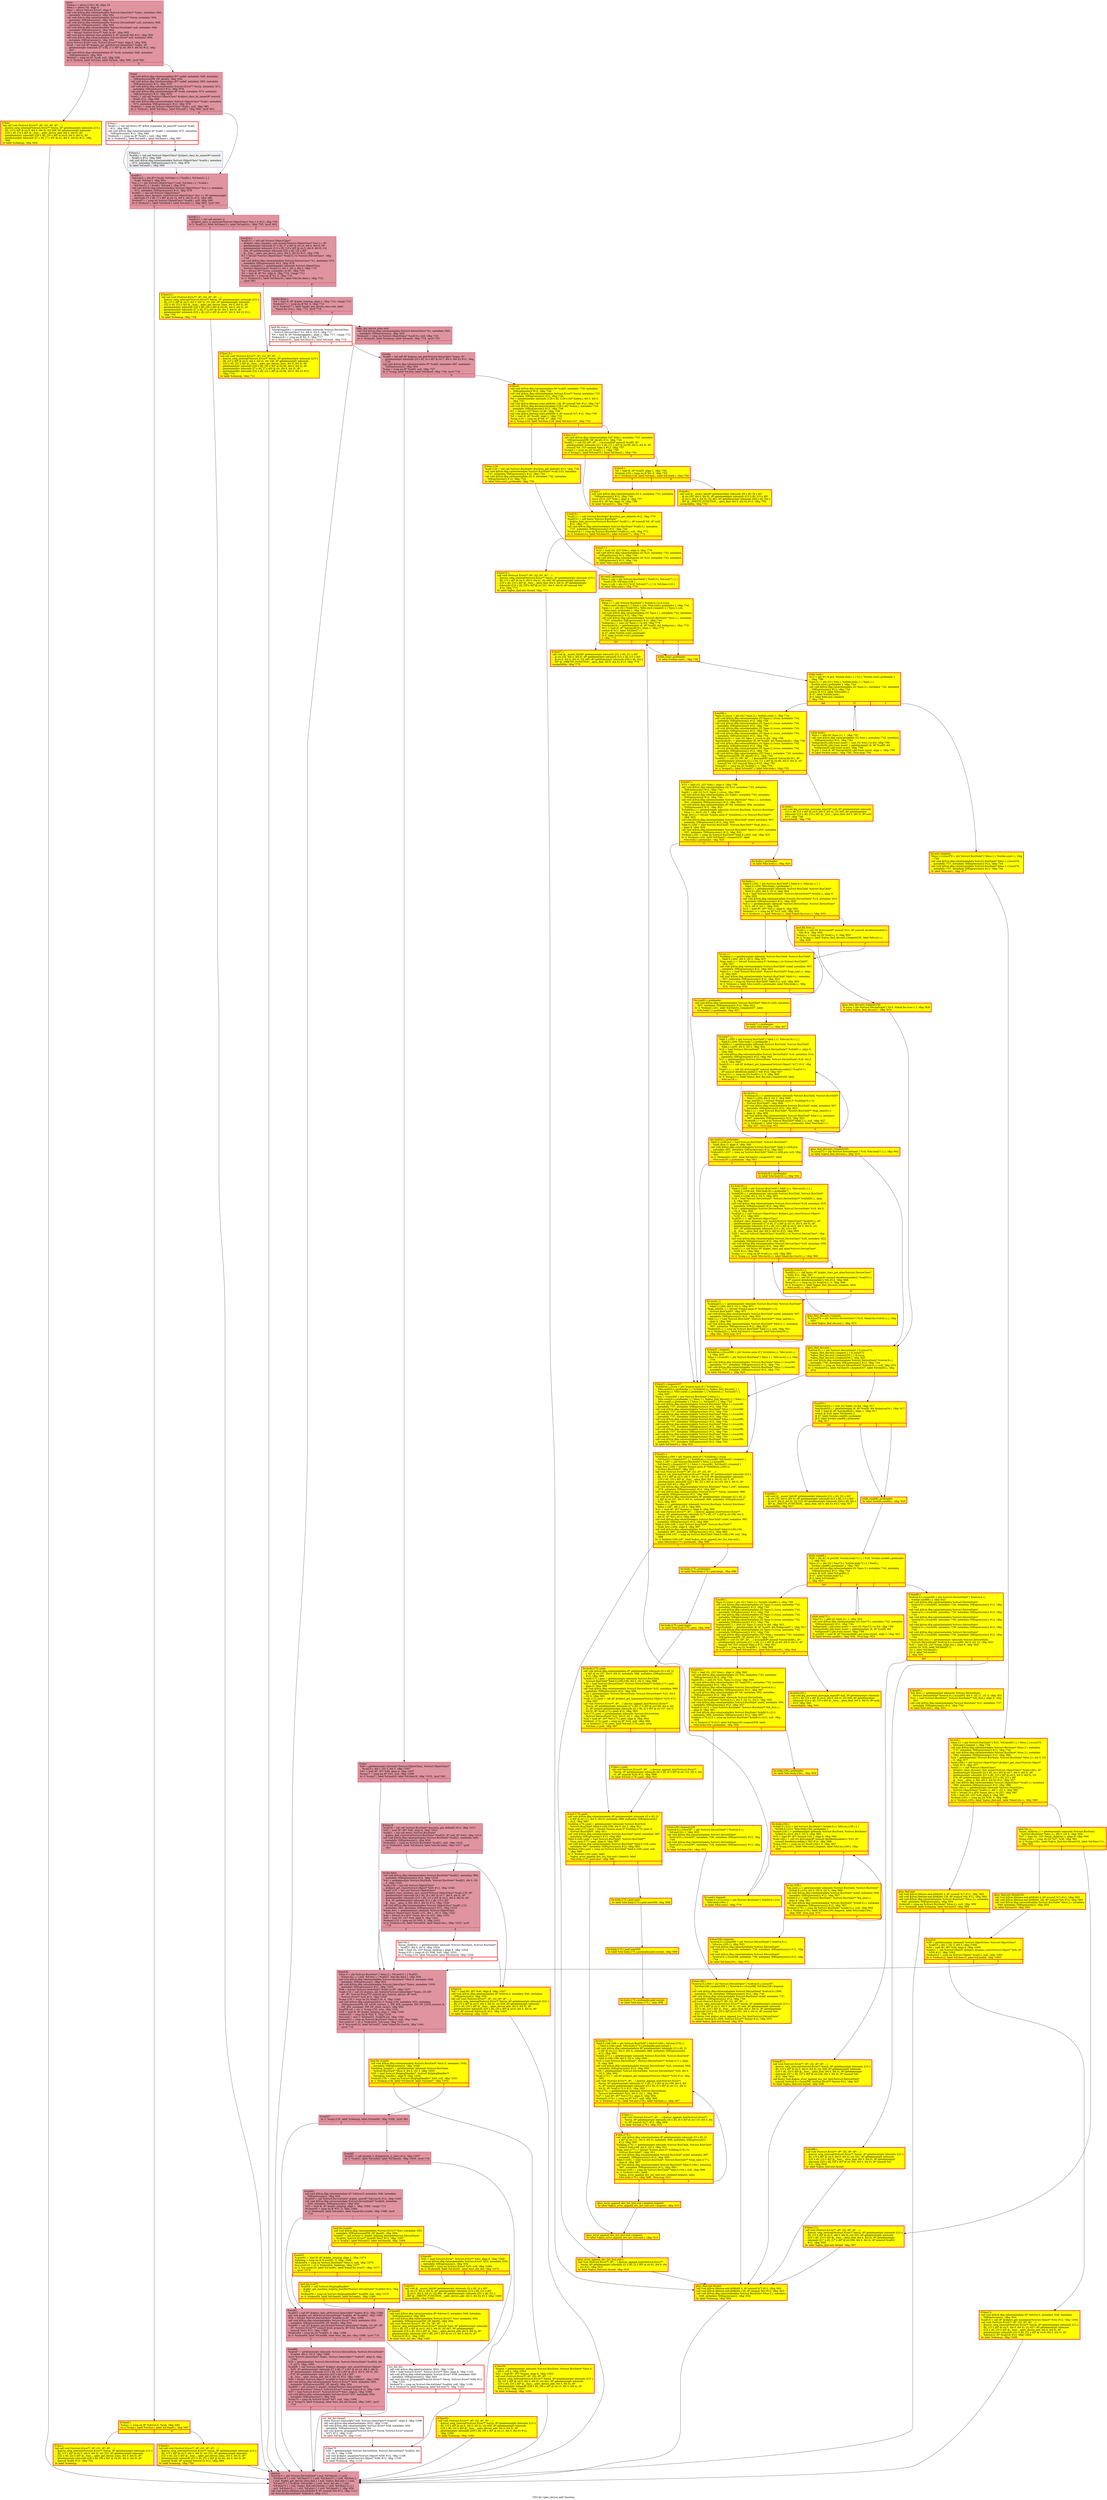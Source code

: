 digraph "CFG for 'qdev_device_add' function" {
	label="CFG for 'qdev_device_add' function";

	Node0x5648bae140b0 [shape=record,color="#b70d28ff", style=filled, fillcolor="#b70d2870",label="{entry:\l  %elem.i = alloca [128 x i8], align 16\l  %len.i = alloca i32, align 4\l  %err = alloca %struct.Error*, align 8\l  call void @llvm.dbg.value(metadata %struct.QemuOpts* %opts, metadata !643,\l... metadata !DIExpression()), !dbg !654\l  call void @llvm.dbg.value(metadata %struct.Error** %errp, metadata !644,\l... metadata !DIExpression()), !dbg !654\l  call void @llvm.dbg.value(metadata %struct.DeviceState* null, metadata !648,\l... metadata !DIExpression()), !dbg !654\l  call void @llvm.dbg.value(metadata %struct.BusState* null, metadata !649,\l... metadata !DIExpression()), !dbg !654\l  %0 = bitcast %struct.Error** %err to i8*, !dbg !655\l  call void @llvm.lifetime.start.p0i8(i64 8, i8* nonnull %0) #12, !dbg !655\l  call void @llvm.dbg.value(metadata %struct.Error* null, metadata !650,\l... metadata !DIExpression()), !dbg !654\l  store %struct.Error* null, %struct.Error** %err, align 8, !dbg !656\l  %call = tail call i8* @qemu_opt_get(%struct.QemuOpts* %opts, i8*\l... getelementptr inbounds ([7 x i8], [7 x i8]* @.str, i64 0, i64 0)) #12, !dbg\l... !657\l  call void @llvm.dbg.value(metadata i8* %call, metadata !646, metadata\l... !DIExpression()), !dbg !654\l  %tobool = icmp eq i8* %call, null, !dbg !658\l  br i1 %tobool, label %if.then, label %if.end, !dbg !660, !prof !661\l|{<s0>T|<s1>F}}"];
	Node0x5648bae140b0:s0 -> Node0x5648bae29150;
	Node0x5648bae140b0:s1 -> Node0x5648bae2b210;
	Node0x5648bae29150 [shape=record,penwidth=3.0, style="filled", color="red", fillcolor="yellow",label="{if.then:                                          \l  tail call void (%struct.Error**, i8*, i32, i8*, i8*, ...)\l... @error_setg_internal(%struct.Error** %errp, i8* getelementptr inbounds ([15 x\l... i8], [15 x i8]* @.str.5, i64 0, i64 0), i32 608, i8* getelementptr inbounds\l... ([16 x i8], [16 x i8]* @__func__.qdev_device_add, i64 0, i64 0), i8*\l... getelementptr inbounds ([26 x i8], [26 x i8]* @.str.6, i64 0, i64 0), i8*\l... getelementptr inbounds ([7 x i8], [7 x i8]* @.str, i64 0, i64 0)) #12, !dbg\l... !662\l  br label %cleanup, !dbg !664\l}"];
	Node0x5648bae29150 -> Node0x5648bae2be00;
	Node0x5648bae2b210 [shape=record,color="#b70d28ff", style=filled, fillcolor="#b70d2870",label="{if.end:                                           \l  call void @llvm.dbg.value(metadata i8** undef, metadata !646, metadata\l... !DIExpression(DW_OP_deref)), !dbg !654\l  call void @llvm.dbg.value(metadata i8** undef, metadata !665, metadata\l... !DIExpression()) #12, !dbg !678\l  call void @llvm.dbg.value(metadata %struct.Error** %errp, metadata !671,\l... metadata !DIExpression()) #12, !dbg !678\l  call void @llvm.dbg.value(metadata i8* %call, metadata !674, metadata\l... !DIExpression()) #12, !dbg !678\l  %call.i = tail call %struct.ObjectClass* @object_class_by_name(i8* nonnull\l... %call) #12, !dbg !680\l  call void @llvm.dbg.value(metadata %struct.ObjectClass* %call.i, metadata\l... !672, metadata !DIExpression()) #12, !dbg !678\l  %tobool.i = icmp eq %struct.ObjectClass* %call.i, null, !dbg !681\l  br i1 %tobool.i, label %if.then.i, label %if.end5.i, !dbg !682, !prof !661\l|{<s0>T|<s1>F}}"];
	Node0x5648bae2b210:s0 -> Node0x5648baf2cf10;
	Node0x5648bae2b210:s1 -> Node0x5648baf04cd0;
	Node0x5648baf2cf10 [shape=record,penwidth=3.0, color="red",label="{if.then.i:                                        \l  %call1.i = tail call fastcc i8* @find_typename_by_alias(i8* nonnull %call)\l... #12, !dbg !683\l  call void @llvm.dbg.value(metadata i8* %call1.i, metadata !675, metadata\l... !DIExpression()) #12, !dbg !684\l  %tobool2.i = icmp eq i8* %call1.i, null, !dbg !685\l  br i1 %tobool2.i, label %if.end5.i, label %if.then3.i, !dbg !687\l|{<s0>T|<s1>F}}"];
	Node0x5648baf2cf10:s0 -> Node0x5648baf04cd0;
	Node0x5648baf2cf10:s1 -> Node0x5648baf20d70;
	Node0x5648baf20d70 [shape=record,color="#3d50c3ff", style=filled, fillcolor="#dedcdb70",label="{if.then3.i:                                       \l  %call4.i = tail call %struct.ObjectClass* @object_class_by_name(i8* nonnull\l... %call1.i) #12, !dbg !688\l  call void @llvm.dbg.value(metadata %struct.ObjectClass* %call4.i, metadata\l... !672, metadata !DIExpression()) #12, !dbg !678\l  br label %if.end5.i, !dbg !690\l}"];
	Node0x5648baf20d70 -> Node0x5648baf04cd0;
	Node0x5648baf04cd0 [shape=record,color="#b70d28ff", style=filled, fillcolor="#b70d2870",label="{if.end5.i:                                        \l  %driver.0 = phi i8* [ %call, %if.then.i ], [ %call1.i, %if.then3.i ], [\l... %call, %if.end ], !dbg !654\l  %oc.1.i = phi %struct.ObjectClass* [ null, %if.then.i ], [ %call4.i,\l... %if.then3.i ], [ %call.i, %if.end ], !dbg !678\l  call void @llvm.dbg.value(metadata %struct.ObjectClass* %oc.1.i, metadata\l... !672, metadata !DIExpression()) #12, !dbg !678\l  %call6.i = tail call %struct.ObjectClass*\l... @object_class_dynamic_cast(%struct.ObjectClass* %oc.1.i, i8* getelementptr\l... inbounds ([7 x i8], [7 x i8]* @.str.14, i64 0, i64 0)) #12, !dbg !691\l  %tobool7.i = icmp eq %struct.ObjectClass* %call6.i, null, !dbg !691\l  br i1 %tobool7.i, label %if.then8.i, label %if.end11.i, !dbg !693, !prof !661\l|{<s0>T|<s1>F}}"];
	Node0x5648baf04cd0:s0 -> Node0x5648bae56390;
	Node0x5648baf04cd0:s1 -> Node0x5648baf09ed0;
	Node0x5648bae56390 [shape=record,penwidth=3.0, style="filled", color="red", fillcolor="yellow",label="{if.then8.i:                                       \l  %cmp.i = icmp eq i8* %driver.0, %call, !dbg !694\l  br i1 %cmp.i, label %if.else.i, label %if.then9.i, !dbg !697\l|{<s0>T|<s1>F}}"];
	Node0x5648bae56390:s0 -> Node0x5648baea7430;
	Node0x5648bae56390:s1 -> Node0x5648bae32ac0;
	Node0x5648bae32ac0 [shape=record,penwidth=3.0, style="filled", color="red", fillcolor="yellow",label="{if.then9.i:                                       \l  tail call void (%struct.Error**, i8*, i32, i8*, i8*, ...)\l... @error_setg_internal(%struct.Error** %errp, i8* getelementptr inbounds ([15 x\l... i8], [15 x i8]* @.str.5, i64 0, i64 0), i32 231, i8* getelementptr inbounds\l... ([22 x i8], [22 x i8]* @__func__.qdev_get_device_class, i64 0, i64 0), i8*\l... getelementptr inbounds ([51 x i8], [51 x i8]* @.str.94, i64 0, i64 0), i8*\l... nonnull %call, i8* nonnull %driver.0) #12, !dbg !698\l  br label %cleanup, !dbg !700\l}"];
	Node0x5648bae32ac0 -> Node0x5648bae2be00;
	Node0x5648baea7430 [shape=record,penwidth=3.0, style="filled", color="red", fillcolor="yellow",label="{if.else.i:                                        \l  tail call void (%struct.Error**, i8*, i32, i8*, i8*, ...)\l... @error_setg_internal(%struct.Error** %errp, i8* getelementptr inbounds ([15 x\l... i8], [15 x i8]* @.str.5, i64 0, i64 0), i32 233, i8* getelementptr inbounds\l... ([22 x i8], [22 x i8]* @__func__.qdev_get_device_class, i64 0, i64 0), i8*\l... getelementptr inbounds ([38 x i8], [38 x i8]* @.str.95, i64 0, i64 0), i8*\l... nonnull %call) #12, !dbg !701\l  br label %cleanup\l}"];
	Node0x5648baea7430 -> Node0x5648bae2be00;
	Node0x5648baf09ed0 [shape=record,color="#b70d28ff", style=filled, fillcolor="#b70d2870",label="{if.end11.i:                                       \l  %call12.i = tail call zeroext i1\l... @object_class_is_abstract(%struct.ObjectClass* %oc.1.i) #12, !dbg !703\l  br i1 %call12.i, label %if.then13.i, label %if.end14.i, !dbg !705, !prof !661\l|{<s0>T|<s1>F}}"];
	Node0x5648baf09ed0:s0 -> Node0x5648bae90be0;
	Node0x5648baf09ed0:s1 -> Node0x5648baea18b0;
	Node0x5648bae90be0 [shape=record,penwidth=3.0, style="filled", color="red", fillcolor="yellow",label="{if.then13.i:                                      \l  tail call void (%struct.Error**, i8*, i32, i8*, i8*, ...)\l... @error_setg_internal(%struct.Error** %errp, i8* getelementptr inbounds ([15 x\l... i8], [15 x i8]* @.str.5, i64 0, i64 0), i32 240, i8* getelementptr inbounds\l... ([22 x i8], [22 x i8]* @__func__.qdev_get_device_class, i64 0, i64 0), i8*\l... getelementptr inbounds ([26 x i8], [26 x i8]* @.str.96, i64 0, i64 0), i8*\l... getelementptr inbounds ([7 x i8], [7 x i8]* @.str, i64 0, i64 0), i8*\l... getelementptr inbounds ([25 x i8], [25 x i8]* @.str.97, i64 0, i64 0)) #12,\l... !dbg !706\l  br label %cleanup, !dbg !708\l}"];
	Node0x5648bae90be0 -> Node0x5648bae2be00;
	Node0x5648baea18b0 [shape=record,color="#b70d28ff", style=filled, fillcolor="#b70d2870",label="{if.end14.i:                                       \l  %call15.i = tail call %struct.ObjectClass*\l... @object_class_dynamic_cast_assert(%struct.ObjectClass* %oc.1.i, i8*\l... getelementptr inbounds ([7 x i8], [7 x i8]* @.str.14, i64 0, i64 0), i8*\l... getelementptr inbounds ([15 x i8], [15 x i8]* @.str.5, i64 0, i64 0), i32\l... 244, i8* getelementptr inbounds ([22 x i8], [22 x i8]*\l... @__func__.qdev_get_device_class, i64 0, i64 0)) #12, !dbg !709\l  %1 = bitcast %struct.ObjectClass* %call15.i to %struct.DeviceClass*, !dbg\l... !709\l  call void @llvm.dbg.value(metadata %struct.DeviceClass* %1, metadata !673,\l... metadata !DIExpression()) #12, !dbg !678\l  %user_creatable.i = getelementptr inbounds %struct.ObjectClass,\l... %struct.ObjectClass* %call15.i, i64 1, i32 2, i64 2, !dbg !710\l  %2 = bitcast i8** %user_creatable.i to i8*, !dbg !710\l  %3 = load i8, i8* %2, align 8, !dbg !710, !range !712\l  %tobool16.i = icmp eq i8 %3, 0, !dbg !710\l  br i1 %tobool16.i, label %if.then19.i, label %lor.lhs.false.i, !dbg !713,\l... !prof !661\l|{<s0>T|<s1>F}}"];
	Node0x5648baea18b0:s0 -> Node0x5648bae387c0;
	Node0x5648baea18b0:s1 -> Node0x5648baf56e50;
	Node0x5648baf56e50 [shape=record,color="#b70d28ff", style=filled, fillcolor="#b70d2870",label="{lor.lhs.false.i:                                  \l  %4 = load i8, i8* @qdev_hotplug, align 1, !dbg !714, !range !712\l  %tobool17.i = icmp eq i8 %4, 0, !dbg !714\l  br i1 %tobool17.i, label %qdev_get_device_class.exit, label\l... %land.lhs.true.i, !dbg !715, !prof !716\l|{<s0>T|<s1>F}}"];
	Node0x5648baf56e50:s0 -> Node0x5648baddc3d0;
	Node0x5648baf56e50:s1 -> Node0x5648baf30990;
	Node0x5648baf30990 [shape=record,penwidth=3.0, color="red",label="{land.lhs.true.i:                                  \l  %hotpluggable.i = getelementptr inbounds %struct.DeviceClass,\l... %struct.DeviceClass* %1, i64 0, i32 6, !dbg !717\l  %5 = load i8, i8* %hotpluggable.i, align 1, !dbg !717, !range !712\l  %tobool18.i = icmp eq i8 %5, 0, !dbg !717\l  br i1 %tobool18.i, label %if.then19.i, label %if.end4, !dbg !718\l|{<s0>T|<s1>F}}"];
	Node0x5648baf30990:s0 -> Node0x5648bae387c0;
	Node0x5648baf30990:s1 -> Node0x5648bae2e050;
	Node0x5648bae387c0 [shape=record,penwidth=3.0, style="filled", color="red", fillcolor="yellow",label="{if.then19.i:                                      \l  tail call void (%struct.Error**, i8*, i32, i8*, i8*, ...)\l... @error_setg_internal(%struct.Error** %errp, i8* getelementptr inbounds ([15 x\l... i8], [15 x i8]* @.str.5, i64 0, i64 0), i32 248, i8* getelementptr inbounds\l... ([22 x i8], [22 x i8]* @__func__.qdev_get_device_class, i64 0, i64 0), i8*\l... getelementptr inbounds ([26 x i8], [26 x i8]* @.str.96, i64 0, i64 0), i8*\l... getelementptr inbounds ([7 x i8], [7 x i8]* @.str, i64 0, i64 0), i8*\l... getelementptr inbounds ([22 x i8], [22 x i8]* @.str.98, i64 0, i64 0)) #12,\l... !dbg !719\l  br label %cleanup, !dbg !721\l}"];
	Node0x5648bae387c0 -> Node0x5648bae2be00;
	Node0x5648baddc3d0 [shape=record,color="#b70d28ff", style=filled, fillcolor="#b70d2870",label="{qdev_get_device_class.exit:                       \l  call void @llvm.dbg.value(metadata %struct.DeviceClass* %1, metadata !645,\l... metadata !DIExpression()), !dbg !654\l  %tobool2 = icmp eq %struct.ObjectClass* %call15.i, null, !dbg !722\l  br i1 %tobool2, label %cleanup, label %if.end4, !dbg !724, !prof !725\l|{<s0>T|<s1>F}}"];
	Node0x5648baddc3d0:s0 -> Node0x5648bae2be00;
	Node0x5648baddc3d0:s1 -> Node0x5648bae2e050;
	Node0x5648bae2e050 [shape=record,color="#b70d28ff", style=filled, fillcolor="#b70d2870",label="{if.end4:                                          \l  %call5 = tail call i8* @qemu_opt_get(%struct.QemuOpts* %opts, i8*\l... getelementptr inbounds ([4 x i8], [4 x i8]* @.str.7, i64 0, i64 0)) #12, !dbg\l... !726\l  call void @llvm.dbg.value(metadata i8* %call5, metadata !647, metadata\l... !DIExpression()), !dbg !654\l  %cmp = icmp eq i8* %call5, null, !dbg !727\l  br i1 %cmp, label %if.else, label %if.then6, !dbg !729, !prof !716\l|{<s0>T|<s1>F}}"];
	Node0x5648bae2e050:s0 -> Node0x5648bae2ea20;
	Node0x5648bae2e050:s1 -> Node0x5648bae2e940;
	Node0x5648bae2e940 [shape=record,penwidth=3.0, style="filled", color="red", fillcolor="yellow",label="{if.then6:                                         \l  call void @llvm.dbg.value(metadata i8* %call5, metadata !730, metadata\l... !DIExpression()) #12, !dbg !744\l  call void @llvm.dbg.value(metadata %struct.Error** %errp, metadata !735,\l... metadata !DIExpression()) #12, !dbg !744\l  %6 = getelementptr inbounds [128 x i8], [128 x i8]* %elem.i, i64 0, i64 0,\l... !dbg !747\l  call void @llvm.lifetime.start.p0i8(i64 128, i8* nonnull %6) #12, !dbg !747\l  call void @llvm.dbg.declare(metadata [128 x i8]* %elem.i, metadata !738,\l... metadata !DIExpression()) #12, !dbg !748\l  %7 = bitcast i32* %len.i to i8*, !dbg !749\l  call void @llvm.lifetime.start.p0i8(i64 4, i8* nonnull %7) #12, !dbg !749\l  %8 = load i8, i8* %call5, align 1, !dbg !750\l  %cmp.i124 = icmp eq i8 %8, 47, !dbg !752\l  br i1 %cmp.i124, label %if.then.i126, label %if.else.i127, !dbg !753\l|{<s0>T|<s1>F}}"];
	Node0x5648bae2e940:s0 -> Node0x5648bae29820;
	Node0x5648bae2e940:s1 -> Node0x5648baed1940;
	Node0x5648bae29820 [shape=record,penwidth=3.0, style="filled", color="red", fillcolor="yellow",label="{if.then.i126:                                     \l  %call.i125 = tail call %struct.BusState* @sysbus_get_default() #12, !dbg !754\l  call void @llvm.dbg.value(metadata %struct.BusState* %call.i125, metadata\l... !737, metadata !DIExpression()) #12, !dbg !744\l  call void @llvm.dbg.value(metadata i32 0, metadata !742, metadata\l... !DIExpression()) #12, !dbg !744\l  br label %for.cond.i.preheader, !dbg !756\l}"];
	Node0x5648bae29820 -> Node0x5648baf06800;
	Node0x5648baed1940 [shape=record,penwidth=3.0, style="filled", color="red", fillcolor="yellow",label="{if.else.i127:                                     \l  call void @llvm.dbg.value(metadata i32* %len.i, metadata !743, metadata\l... !DIExpression(DW_OP_deref)) #12, !dbg !744\l  %call2.i = call i32 (i8*, i8*, ...) @sscanf(i8* nonnull %call5, i8*\l... getelementptr inbounds ([11 x i8], [11 x i8]* @.str.99, i64 0, i64 0), i8*\l... nonnull %6, i32* nonnull %len.i) #12, !dbg !757\l  %cmp3.i = icmp eq i32 %call2.i, 1, !dbg !760\l  br i1 %cmp3.i, label %if.end10.i, label %if.then5.i, !dbg !761\l|{<s0>T|<s1>F}}"];
	Node0x5648baed1940:s0 -> Node0x5648baf09ff0;
	Node0x5648baed1940:s1 -> Node0x5648baed0d70;
	Node0x5648baed0d70 [shape=record,penwidth=3.0, style="filled", color="red", fillcolor="yellow",label="{if.then5.i:                                       \l  %9 = load i8, i8* %call5, align 1, !dbg !762\l  %tobool.i128 = icmp eq i8 %9, 0, !dbg !762\l  br i1 %tobool.i128, label %if.end.i, label %if.else8.i, !dbg !766\l|{<s0>T|<s1>F}}"];
	Node0x5648baed0d70:s0 -> Node0x5648baef3f40;
	Node0x5648baed0d70:s1 -> Node0x5648baeb2dd0;
	Node0x5648baeb2dd0 [shape=record,penwidth=3.0, style="filled", color="red", fillcolor="yellow",label="{if.else8.i:                                       \l  call void @__assert_fail(i8* getelementptr inbounds ([9 x i8], [9 x i8]*\l... @.str.100, i64 0, i64 0), i8* getelementptr inbounds ([15 x i8], [15 x i8]*\l... @.str.5, i64 0, i64 0), i32 481, i8* getelementptr inbounds ([44 x i8], [44 x\l... i8]* @__PRETTY_FUNCTION__.qbus_find, i64 0, i64 0)) #13, !dbg !762\l  unreachable, !dbg !762\l}"];
	Node0x5648baef3f40 [shape=record,penwidth=3.0, style="filled", color="red", fillcolor="yellow",label="{if.end.i:                                         \l  call void @llvm.dbg.value(metadata i32 0, metadata !743, metadata\l... !DIExpression()) #12, !dbg !744\l  store i32 0, i32* %len.i, align 4, !dbg !767\l  store i8 0, i8* %6, align 16, !dbg !768\l  br label %if.end10.i, !dbg !769\l}"];
	Node0x5648baef3f40 -> Node0x5648baf09ff0;
	Node0x5648baf09ff0 [shape=record,penwidth=3.0, style="filled", color="red", fillcolor="yellow",label="{if.end10.i:                                       \l  %call11.i = call %struct.BusState* @sysbus_get_default() #12, !dbg !770\l  %call13.i = call fastcc %struct.BusState*\l... @qbus_find_recursive(%struct.BusState* %call11.i, i8* nonnull %6, i8* null)\l... #12, !dbg !771\l  call void @llvm.dbg.value(metadata %struct.BusState* %call13.i, metadata\l... !737, metadata !DIExpression()) #12, !dbg !744\l  %tobool14.i = icmp eq %struct.BusState* %call13.i, null, !dbg !772\l  br i1 %tobool14.i, label %if.then15.i, label %if.end17.i, !dbg !774\l|{<s0>T|<s1>F}}"];
	Node0x5648baf09ff0:s0 -> Node0x5648bae80620;
	Node0x5648baf09ff0:s1 -> Node0x5648baed3a50;
	Node0x5648bae80620 [shape=record,penwidth=3.0, style="filled", color="red", fillcolor="yellow",label="{if.then15.i:                                      \l  call void (%struct.Error**, i8*, i32, i8*, i8*, ...)\l... @error_setg_internal(%struct.Error** %errp, i8* getelementptr inbounds ([15 x\l... i8], [15 x i8]* @.str.5, i64 0, i64 0), i32 486, i8* getelementptr inbounds\l... ([10 x i8], [10 x i8]* @__func__.qbus_find, i64 0, i64 0), i8* getelementptr\l... inbounds ([19 x i8], [19 x i8]* @.str.101, i64 0, i64 0), i8* nonnull %6)\l... #12, !dbg !775\l  br label %qbus_find.exit.thread, !dbg !777\l}"];
	Node0x5648bae80620 -> Node0x5648bb0724e0;
	Node0x5648baed3a50 [shape=record,penwidth=3.0, style="filled", color="red", fillcolor="yellow",label="{if.end17.i:                                       \l  %10 = load i32, i32* %len.i, align 4, !dbg !778\l  call void @llvm.dbg.value(metadata i32 %10, metadata !743, metadata\l... !DIExpression()) #12, !dbg !744\l  call void @llvm.dbg.value(metadata i32 %10, metadata !742, metadata\l... !DIExpression()) #12, !dbg !744\l  br label %for.cond.i.preheader\l}"];
	Node0x5648baed3a50 -> Node0x5648baf06800;
	Node0x5648baf06800 [shape=record,penwidth=3.0, style="filled", color="red", fillcolor="yellow",label="{for.cond.i.preheader:                             \l  %bus.1.i.ph = phi %struct.BusState* [ %call13.i, %if.end17.i ], [\l... %call.i125, %if.then.i126 ]\l  %pos.1.i.ph = phi i32 [ %10, %if.end17.i ], [ 0, %if.then.i126 ]\l  br label %for.cond.i, !dbg !779\l}"];
	Node0x5648baf06800 -> Node0x5648baed65d0;
	Node0x5648baf12770 [shape=record,penwidth=3.0, style="filled", color="red", fillcolor="yellow",label="{for.cond.i.loopexit:                              \l  %child.0.i.i214.lcssa = phi %struct.BusState* [ %child.0.i.i214,\l... %for.body.i184.i ]\l  br label %for.cond.i, !dbg !779\l}"];
	Node0x5648baf12770 -> Node0x5648baed65d0;
	Node0x5648baed65d0 [shape=record,penwidth=3.0, style="filled", color="red", fillcolor="yellow",label="{for.cond.i:                                       \l  %bus.1.i = phi %struct.BusState* [ %child.0.i.i214.lcssa,\l... %for.cond.i.loopexit ], [ %bus.1.i.ph, %for.cond.i.preheader ], !dbg !744\l  %pos.1.i = phi i32 [ %add105.i, %for.cond.i.loopexit ], [ %pos.1.i.ph,\l... %for.cond.i.preheader ], !dbg !744\l  call void @llvm.dbg.value(metadata i32 %pos.1.i, metadata !742, metadata\l... !DIExpression()) #12, !dbg !744\l  call void @llvm.dbg.value(metadata %struct.BusState* %bus.1.i, metadata\l... !737, metadata !DIExpression()) #12, !dbg !744\l  %idxprom.i = sext i32 %pos.1.i to i64, !dbg !779\l  %arrayidx19.i = getelementptr i8, i8* %call5, i64 %idxprom.i, !dbg !779\l  %11 = load i8, i8* %arrayidx19.i, align 1, !dbg !779\l  switch i8 %11, label %if.else27.i [\l    i8 47, label %while.cond.i.preheader\l    i8 0, label %while.cond.i.preheader\l  ], !dbg !779\l|{<s0>def|<s1>47|<s2>0}}"];
	Node0x5648baed65d0:s0 -> Node0x5648baf08990;
	Node0x5648baed65d0:s1 -> Node0x5648bae5be10;
	Node0x5648baed65d0:s2 -> Node0x5648bae5be10;
	Node0x5648bae5be10 [shape=record,penwidth=3.0, style="filled", color="red", fillcolor="yellow",label="{while.cond.i.preheader:                           \l  br label %while.cond.i, !dbg !785\l}"];
	Node0x5648bae5be10 -> Node0x5648baf3a330;
	Node0x5648baf08990 [shape=record,penwidth=3.0, style="filled", color="red", fillcolor="yellow",label="{if.else27.i:                                      \l  call void @__assert_fail(i8* getelementptr inbounds ([31 x i8], [31 x i8]*\l... @.str.102, i64 0, i64 0), i8* getelementptr inbounds ([15 x i8], [15 x i8]*\l... @.str.5, i64 0, i64 0), i32 493, i8* getelementptr inbounds ([44 x i8], [44 x\l... i8]* @__PRETTY_FUNCTION__.qbus_find, i64 0, i64 0)) #13, !dbg !779\l  unreachable, !dbg !779\l}"];
	Node0x5648baf3a330 [shape=record,penwidth=3.0, style="filled", color="red", fillcolor="yellow",label="{while.cond.i:                                     \l  %12 = phi i8 [ %.pre, %while.body.i ], [ %11, %while.cond.i.preheader ],\l... !dbg !786\l  %pos.2.i = phi i32 [ %inc.i, %while.body.i ], [ %pos.1.i,\l... %while.cond.i.preheader ], !dbg !744\l  call void @llvm.dbg.value(metadata i32 %pos.2.i, metadata !742, metadata\l... !DIExpression()) #12, !dbg !744\l  switch i8 %12, label %if.end40.i [\l    i8 47, label %while.body.i\l    i8 0, label %for.end.i.loopexit\l  ], !dbg !785\l|{<s0>def|<s1>47|<s2>0}}"];
	Node0x5648baf3a330:s0 -> Node0x5648baf317b0;
	Node0x5648baf3a330:s1 -> Node0x5648bae7e9a0;
	Node0x5648baf3a330:s2 -> Node0x5648baf35a80;
	Node0x5648bae7e9a0 [shape=record,penwidth=3.0, style="filled", color="red", fillcolor="yellow",label="{while.body.i:                                     \l  %inc.i = add i32 %pos.2.i, 1, !dbg !787\l  call void @llvm.dbg.value(metadata i32 %inc.i, metadata !742, metadata\l... !DIExpression()) #12, !dbg !744\l  %idxprom29.i.phi.trans.insert = sext i32 %inc.i to i64, !dbg !789\l  %arrayidx30.i.phi.trans.insert = getelementptr i8, i8* %call5, i64\l... %idxprom29.i.phi.trans.insert, !dbg !789\l  %.pre = load i8, i8* %arrayidx30.i.phi.trans.insert, align 1, !dbg !786\l  br label %while.cond.i, !dbg !785, !llvm.loop !790\l}"];
	Node0x5648bae7e9a0 -> Node0x5648baf3a330;
	Node0x5648baf317b0 [shape=record,penwidth=3.0, style="filled", color="red", fillcolor="yellow",label="{if.end40.i:                                       \l  %pos.2.i.lcssa = phi i32 [ %pos.2.i, %while.cond.i ], !dbg !744\l  call void @llvm.dbg.value(metadata i32 %pos.2.i.lcssa, metadata !742,\l... metadata !DIExpression()) #12, !dbg !744\l  call void @llvm.dbg.value(metadata i32 %pos.2.i.lcssa, metadata !742,\l... metadata !DIExpression()) #12, !dbg !744\l  call void @llvm.dbg.value(metadata i32 %pos.2.i.lcssa, metadata !742,\l... metadata !DIExpression()) #12, !dbg !744\l  call void @llvm.dbg.value(metadata i32 %pos.2.i.lcssa, metadata !742,\l... metadata !DIExpression()) #12, !dbg !744\l  %idxprom29.i = sext i32 %pos.2.i.lcssa to i64, !dbg !786\l  %arrayidx30.i = getelementptr i8, i8* %call5, i64 %idxprom29.i, !dbg !786\l  call void @llvm.dbg.value(metadata i32 %pos.2.i.lcssa, metadata !742,\l... metadata !DIExpression()) #12, !dbg !744\l  call void @llvm.dbg.value(metadata i32 %pos.2.i.lcssa, metadata !742,\l... metadata !DIExpression()) #12, !dbg !744\l  call void @llvm.dbg.value(metadata i32* %len.i, metadata !743, metadata\l... !DIExpression(DW_OP_deref)) #12, !dbg !744\l  %call42.i = call i32 (i8*, i8*, ...) @sscanf(i8* nonnull %arrayidx30.i, i8*\l... getelementptr inbounds ([11 x i8], [11 x i8]* @.str.99, i64 0, i64 0), i8*\l... nonnull %6, i32* nonnull %len.i) #12, !dbg !792\l  %cmp43.i = icmp eq i32 %call42.i, 1, !dbg !794\l  br i1 %cmp43.i, label %if.end47.i, label %do.body.i, !dbg !795\l|{<s0>T|<s1>F}}"];
	Node0x5648baf317b0:s0 -> Node0x5648bae7da50;
	Node0x5648baf317b0:s1 -> Node0x5648baf29570;
	Node0x5648baf29570 [shape=record,penwidth=3.0, style="filled", color="red", fillcolor="yellow",label="{do.body.i:                                        \l  call void @g_assertion_message_expr(i8* null, i8* getelementptr inbounds\l... ([15 x i8], [15 x i8]* @.str.5, i64 0, i64 0), i32 503, i8* getelementptr\l... inbounds ([10 x i8], [10 x i8]* @__func__.qbus_find, i64 0, i64 0), i8* null)\l... #13, !dbg !796\l  unreachable, !dbg !796\l}"];
	Node0x5648bae7da50 [shape=record,penwidth=3.0, style="filled", color="red", fillcolor="yellow",label="{if.end47.i:                                       \l  %13 = load i32, i32* %len.i, align 4, !dbg !799\l  call void @llvm.dbg.value(metadata i32 %13, metadata !743, metadata\l... !DIExpression()) #12, !dbg !744\l  %add.i = add i32 %13, %pos.2.i.lcssa, !dbg !800\l  call void @llvm.dbg.value(metadata i32 %add.i, metadata !742, metadata\l... !DIExpression()) #12, !dbg !744\l  call void @llvm.dbg.value(metadata %struct.BusState* %bus.1.i, metadata\l... !801, metadata !DIExpression()) #12, !dbg !823\l  call void @llvm.dbg.value(metadata i8* %6, metadata !806, metadata\l... !DIExpression()) #12, !dbg !823\l  %children.i.i = getelementptr inbounds %struct.BusState, %struct.BusState*\l... %bus.1.i, i64 0, i32 7, !dbg !825\l  %tqh_first.i.i = bitcast %union.anon.4* %children.i.i to %struct.BusChild**,\l... !dbg !825\l  call void @llvm.dbg.value(metadata %struct.BusChild* undef, metadata !807,\l... metadata !DIExpression()) #12, !dbg !823\l  %kid.0.i.i200 = load %struct.BusChild*, %struct.BusChild** %tqh_first.i.i,\l... align 8, !dbg !826\l  call void @llvm.dbg.value(metadata %struct.BusChild* %kid.0.i.i200, metadata\l... !807, metadata !DIExpression()) #12, !dbg !823\l  %tobool.i.i201 = icmp eq %struct.BusChild* %kid.0.i.i200, null, !dbg !825\l  br i1 %tobool.i.i201, label %if.then51.i.loopexit337, label\l... %for.body.i.i.preheader, !dbg !825\l|{<s0>T|<s1>F}}"];
	Node0x5648bae7da50:s0 -> Node0x5648baee8b50;
	Node0x5648bae7da50:s1 -> Node0x5648bb07d070;
	Node0x5648bb07d070 [shape=record,penwidth=3.0, style="filled", color="red", fillcolor="yellow",label="{for.body.i.i.preheader:                           \l  br label %for.body.i.i, !dbg !825\l}"];
	Node0x5648bb07d070 -> Node0x5648baddbca0;
	Node0x5648bb06b830 [shape=record,penwidth=3.0, style="filled", color="red", fillcolor="yellow",label="{for.cond5.i.i.preheader:                          \l  call void @llvm.dbg.value(metadata %struct.BusChild* %kid.0.i.i200, metadata\l... !807, metadata !DIExpression()) #12, !dbg !823\l  br i1 %tobool.i.i201, label %if.then51.i.loopexit337, label\l... %for.body7.i.i.preheader, !dbg !827\l|{<s0>T|<s1>F}}"];
	Node0x5648bb06b830:s0 -> Node0x5648baee8b50;
	Node0x5648bb06b830:s1 -> Node0x5648bae7ee40;
	Node0x5648bae7ee40 [shape=record,penwidth=3.0, style="filled", color="red", fillcolor="yellow",label="{for.body7.i.i.preheader:                          \l  br label %for.body7.i.i, !dbg !827\l}"];
	Node0x5648bae7ee40 -> Node0x5648baef7050;
	Node0x5648baddbca0 [shape=record,penwidth=3.0, style="filled", color="red", fillcolor="yellow",label="{for.body.i.i:                                     \l  %kid.0.i.i202 = phi %struct.BusChild* [ %kid.0.i.i, %for.inc.i.i ], [\l... %kid.0.i.i200, %for.body.i.i.preheader ]\l  %child.i.i = getelementptr inbounds %struct.BusChild, %struct.BusChild*\l... %kid.0.i.i202, i64 0, i32 0, !dbg !828\l  %14 = load %struct.DeviceState*, %struct.DeviceState** %child.i.i, align 8,\l... !dbg !828\l  call void @llvm.dbg.value(metadata %struct.DeviceState* %14, metadata !810,\l... metadata !DIExpression()) #12, !dbg !829\l  %id.i.i = getelementptr inbounds %struct.DeviceState, %struct.DeviceState*\l... %14, i64 0, i32 1, !dbg !830\l  %15 = load i8*, i8** %id.i.i, align 8, !dbg !830\l  %tobool1.i.i = icmp eq i8* %15, null, !dbg !832\l  br i1 %tobool1.i.i, label %for.inc.i.i, label %land.lhs.true.i.i, !dbg !833\l|{<s0>T|<s1>F}}"];
	Node0x5648baddbca0:s0 -> Node0x5648baf26690;
	Node0x5648baddbca0:s1 -> Node0x5648baf3e980;
	Node0x5648baf3e980 [shape=record,penwidth=3.0, style="filled", color="red", fillcolor="yellow",label="{land.lhs.true.i.i:                                \l  %call.i.i = call i32 @strcmp(i8* nonnull %15, i8* nonnull dereferenceable(1)\l... %6) #14, !dbg !834\l  %cmp.i.i = icmp eq i32 %call.i.i, 0, !dbg !835\l  br i1 %cmp.i.i, label %qbus_find_dev.exit.i.loopexit336, label %for.inc.i.i,\l... !dbg !836\l|{<s0>T|<s1>F}}"];
	Node0x5648baf3e980:s0 -> Node0x5648baed2590;
	Node0x5648baf3e980:s1 -> Node0x5648baf26690;
	Node0x5648baf26690 [shape=record,penwidth=3.0, style="filled", color="red", fillcolor="yellow",label="{for.inc.i.i:                                      \l  %sibling.i.i = getelementptr inbounds %struct.BusChild, %struct.BusChild*\l... %kid.0.i.i202, i64 0, i32 2, !dbg !837\l  %tqe_next.i.i = bitcast %union.anon.5* %sibling.i.i to %struct.BusChild**,\l... !dbg !837\l  call void @llvm.dbg.value(metadata %struct.BusChild* undef, metadata !807,\l... metadata !DIExpression()) #12, !dbg !823\l  %kid.0.i.i = load %struct.BusChild*, %struct.BusChild** %tqe_next.i.i, align\l... 8, !dbg !826\l  call void @llvm.dbg.value(metadata %struct.BusChild* %kid.0.i.i, metadata\l... !807, metadata !DIExpression()) #12, !dbg !823\l  %tobool.i.i = icmp eq %struct.BusChild* %kid.0.i.i, null, !dbg !825\l  br i1 %tobool.i.i, label %for.cond5.i.i.preheader, label %for.body.i.i, !dbg\l... !825, !llvm.loop !838\l|{<s0>T|<s1>F}}"];
	Node0x5648baf26690:s0 -> Node0x5648bb06b830;
	Node0x5648baf26690:s1 -> Node0x5648baddbca0;
	Node0x5648badda690 [shape=record,penwidth=3.0, style="filled", color="red", fillcolor="yellow",label="{for.cond24.i.i.preheader:                         \l  %kid.2.i.i206.pre = load %struct.BusChild*, %struct.BusChild**\l... %tqh_first.i.i, align 8, !dbg !840\l  call void @llvm.dbg.value(metadata %struct.BusChild* %kid.2.i.i206.pre,\l... metadata !807, metadata !DIExpression()) #12, !dbg !823\l  %tobool25.i.i207 = icmp eq %struct.BusChild* %kid.2.i.i206.pre, null, !dbg\l... !841\l  br i1 %tobool25.i.i207, label %if.then51.i.loopexit337, label\l... %for.body26.i.i.preheader, !dbg !841\l|{<s0>T|<s1>F}}"];
	Node0x5648badda690:s0 -> Node0x5648baee8b50;
	Node0x5648badda690:s1 -> Node0x5648bb05cab0;
	Node0x5648bb05cab0 [shape=record,penwidth=3.0, style="filled", color="red", fillcolor="yellow",label="{for.body26.i.i.preheader:                         \l  br label %for.body26.i.i, !dbg !841\l}"];
	Node0x5648bb05cab0 -> Node0x5648bae5e0d0;
	Node0x5648baef7050 [shape=record,penwidth=3.0, style="filled", color="red", fillcolor="yellow",label="{for.body7.i.i:                                    \l  %kid.1.i.i205 = phi %struct.BusChild* [ %kid.1.i.i, %for.inc18.i.i ], [\l... %kid.0.i.i200, %for.body7.i.i.preheader ]\l  %child9.i.i = getelementptr inbounds %struct.BusChild, %struct.BusChild*\l... %kid.1.i.i205, i64 0, i32 0, !dbg !842\l  %16 = load %struct.DeviceState*, %struct.DeviceState** %child9.i.i, align 8,\l... !dbg !842\l  call void @llvm.dbg.value(metadata %struct.DeviceState* %16, metadata !814,\l... metadata !DIExpression()) #12, !dbg !843\l  %17 = getelementptr %struct.DeviceState, %struct.DeviceState* %16, i64 0,\l... i32 0, !dbg !844\l  %call10.i.i = call i8* @object_get_typename(%struct.Object* %17) #12, !dbg\l... !846\l  %call11.i.i = call i32 @strcmp(i8* nonnull dereferenceable(1) %call10.i.i,\l... i8* nonnull dereferenceable(1) %6) #14, !dbg !847\l  %cmp12.i.i = icmp eq i32 %call11.i.i, 0, !dbg !848\l  br i1 %cmp12.i.i, label %qbus_find_dev.exit.i.loopexit335, label\l... %for.inc18.i.i\l|{<s0>T|<s1>F}}"];
	Node0x5648baef7050:s0 -> Node0x5648baed3180;
	Node0x5648baef7050:s1 -> Node0x5648baf15530;
	Node0x5648baf15530 [shape=record,penwidth=3.0, style="filled", color="red", fillcolor="yellow",label="{for.inc18.i.i:                                    \l  %sibling19.i.i = getelementptr inbounds %struct.BusChild, %struct.BusChild*\l... %kid.1.i.i205, i64 0, i32 2, !dbg !849\l  %tqe_next20.i.i = bitcast %union.anon.5* %sibling19.i.i to\l... %struct.BusChild**, !dbg !849\l  call void @llvm.dbg.value(metadata %struct.BusChild* undef, metadata !807,\l... metadata !DIExpression()) #12, !dbg !823\l  %kid.1.i.i = load %struct.BusChild*, %struct.BusChild** %tqe_next20.i.i,\l... align 8, !dbg !850\l  call void @llvm.dbg.value(metadata %struct.BusChild* %kid.1.i.i, metadata\l... !807, metadata !DIExpression()) #12, !dbg !823\l  %tobool6.i.i = icmp eq %struct.BusChild* %kid.1.i.i, null, !dbg !827\l  br i1 %tobool6.i.i, label %for.cond24.i.i.preheader, label %for.body7.i.i,\l... !dbg !827, !llvm.loop !851\l|{<s0>T|<s1>F}}"];
	Node0x5648baf15530:s0 -> Node0x5648badda690;
	Node0x5648baf15530:s1 -> Node0x5648baef7050;
	Node0x5648bae5e0d0 [shape=record,penwidth=3.0, style="filled", color="red", fillcolor="yellow",label="{for.body26.i.i:                                   \l  %kid.2.i.i208 = phi %struct.BusChild* [ %kid.2.i.i, %for.inc42.i.i ], [\l... %kid.2.i.i206.pre, %for.body26.i.i.preheader ]\l  %child28.i.i = getelementptr inbounds %struct.BusChild, %struct.BusChild*\l... %kid.2.i.i208, i64 0, i32 0, !dbg !853\l  %18 = load %struct.DeviceState*, %struct.DeviceState** %child28.i.i, align\l... 8, !dbg !853\l  call void @llvm.dbg.value(metadata %struct.DeviceState* %18, metadata !818,\l... metadata !DIExpression()) #12, !dbg !854\l  %19 = getelementptr %struct.DeviceState, %struct.DeviceState* %18, i64 0,\l... i32 0, !dbg !855\l  %call29.i.i = call %struct.ObjectClass* @object_get_class(%struct.Object*\l... %19) #12, !dbg !855\l  %call30.i.i = call %struct.ObjectClass*\l... @object_class_dynamic_cast_assert(%struct.ObjectClass* %call29.i.i, i8*\l... getelementptr inbounds ([7 x i8], [7 x i8]* @.str.14, i64 0, i64 0), i8*\l... getelementptr inbounds ([15 x i8], [15 x i8]* @.str.5, i64 0, i64 0), i32\l... 407, i8* getelementptr inbounds ([14 x i8], [14 x i8]*\l... @__func__.qbus_find_dev, i64 0, i64 0)) #12, !dbg !855\l  %20 = bitcast %struct.ObjectClass* %call30.i.i to %struct.DeviceClass*, !dbg\l... !855\l  call void @llvm.dbg.value(metadata %struct.DeviceClass* %20, metadata !822,\l... metadata !DIExpression()) #12, !dbg !854\l  call void @llvm.dbg.value(metadata %struct.DeviceClass* %20, metadata !856,\l... metadata !DIExpression()) #12, !dbg !861\l  %call.i.i.i = call fastcc i8* @qdev_class_get_alias(%struct.DeviceClass*\l... %20) #12, !dbg !864\l  %cmp.i.i.i = icmp eq i8* %call.i.i.i, null, !dbg !865\l  br i1 %cmp.i.i.i, label %for.inc42.i.i, label %land.lhs.true32.i.i, !dbg !866\l|{<s0>T|<s1>F}}"];
	Node0x5648bae5e0d0:s0 -> Node0x5648baeff200;
	Node0x5648bae5e0d0:s1 -> Node0x5648bae79ed0;
	Node0x5648bae79ed0 [shape=record,penwidth=3.0, style="filled", color="red", fillcolor="yellow",label="{land.lhs.true32.i.i:                              \l  %call33.i.i = call fastcc i8* @qdev_class_get_alias(%struct.DeviceClass*\l... %20) #12, !dbg !867\l  %call34.i.i = call i32 @strcmp(i8* nonnull dereferenceable(1) %call33.i.i,\l... i8* nonnull dereferenceable(1) %6) #14, !dbg !868\l  %cmp35.i.i = icmp eq i32 %call34.i.i, 0, !dbg !869\l  br i1 %cmp35.i.i, label %qbus_find_dev.exit.i.loopexit, label\l... %for.inc42.i.i, !dbg !870\l|{<s0>T|<s1>F}}"];
	Node0x5648bae79ed0:s0 -> Node0x5648baef6320;
	Node0x5648bae79ed0:s1 -> Node0x5648baeff200;
	Node0x5648baeff200 [shape=record,penwidth=3.0, style="filled", color="red", fillcolor="yellow",label="{for.inc42.i.i:                                    \l  %sibling43.i.i = getelementptr inbounds %struct.BusChild, %struct.BusChild*\l... %kid.2.i.i208, i64 0, i32 2, !dbg !871\l  %tqe_next44.i.i = bitcast %union.anon.5* %sibling43.i.i to\l... %struct.BusChild**, !dbg !871\l  call void @llvm.dbg.value(metadata %struct.BusChild* undef, metadata !807,\l... metadata !DIExpression()) #12, !dbg !823\l  %kid.2.i.i = load %struct.BusChild*, %struct.BusChild** %tqe_next44.i.i,\l... align 8, !dbg !840\l  call void @llvm.dbg.value(metadata %struct.BusChild* %kid.2.i.i, metadata\l... !807, metadata !DIExpression()) #12, !dbg !823\l  %tobool25.i.i = icmp eq %struct.BusChild* %kid.2.i.i, null, !dbg !841\l  br i1 %tobool25.i.i, label %if.then51.i.loopexit, label %for.body26.i.i,\l... !dbg !841, !llvm.loop !872\l|{<s0>T|<s1>F}}"];
	Node0x5648baeff200:s0 -> Node0x5648baf40a70;
	Node0x5648baeff200:s1 -> Node0x5648bae5e0d0;
	Node0x5648baef6320 [shape=record,penwidth=3.0, style="filled", color="red", fillcolor="yellow",label="{qbus_find_dev.exit.i.loopexit:                    \l  %.lcssa374 = phi %struct.DeviceState* [ %18, %land.lhs.true32.i.i ], !dbg\l... !853\l  br label %qbus_find_dev.exit.i, !dbg !874\l}"];
	Node0x5648baef6320 -> Node0x5648baec41c0;
	Node0x5648baed3180 [shape=record,penwidth=3.0, style="filled", color="red", fillcolor="yellow",label="{qbus_find_dev.exit.i.loopexit335:                 \l  %.lcssa372 = phi %struct.DeviceState* [ %16, %for.body7.i.i ], !dbg !842\l  br label %qbus_find_dev.exit.i, !dbg !874\l}"];
	Node0x5648baed3180 -> Node0x5648baec41c0;
	Node0x5648baed2590 [shape=record,penwidth=3.0, style="filled", color="red", fillcolor="yellow",label="{qbus_find_dev.exit.i.loopexit336:                 \l  %.lcssa = phi %struct.DeviceState* [ %14, %land.lhs.true.i.i ], !dbg !828\l  br label %qbus_find_dev.exit.i, !dbg !874\l}"];
	Node0x5648baed2590 -> Node0x5648baec41c0;
	Node0x5648baec41c0 [shape=record,penwidth=3.0, style="filled", color="red", fillcolor="yellow",label="{qbus_find_dev.exit.i:                             \l  %retval.6.i.i = phi %struct.DeviceState* [ %.lcssa374,\l... %qbus_find_dev.exit.i.loopexit ], [ %.lcssa372,\l... %qbus_find_dev.exit.i.loopexit335 ], [ %.lcssa,\l... %qbus_find_dev.exit.i.loopexit336 ], !dbg !823\l  call void @llvm.dbg.value(metadata %struct.DeviceState* %retval.6.i.i,\l... metadata !736, metadata !DIExpression()) #12, !dbg !744\l  %tobool50.i = icmp eq %struct.DeviceState* %retval.6.i.i, null, !dbg !874\l  br i1 %tobool50.i, label %if.then51.i.loopexit337, label %if.end53.i, !dbg\l... !876\l|{<s0>T|<s1>F}}"];
	Node0x5648baec41c0:s0 -> Node0x5648baee8b50;
	Node0x5648baec41c0:s1 -> Node0x5648baf333f0;
	Node0x5648baf40a70 [shape=record,penwidth=3.0, style="filled", color="red", fillcolor="yellow",label="{if.then51.i.loopexit:                             \l  %children.i.i.lcssa388 = phi %union.anon.4* [ %children.i.i, %for.inc42.i.i\l... ], !dbg !825\l  %bus.1.i.lcssa381 = phi %struct.BusState* [ %bus.1.i, %for.inc42.i.i ], !dbg\l... !744\l  call void @llvm.dbg.value(metadata %struct.BusState* %bus.1.i.lcssa381,\l... metadata !737, metadata !DIExpression()) #12, !dbg !744\l  call void @llvm.dbg.value(metadata %struct.BusState* %bus.1.i.lcssa381,\l... metadata !737, metadata !DIExpression()) #12, !dbg !744\l  br label %if.then51.i, !dbg !825\l}"];
	Node0x5648baf40a70 -> Node0x5648baef2710;
	Node0x5648baee8b50 [shape=record,penwidth=3.0, style="filled", color="red", fillcolor="yellow",label="{if.then51.i.loopexit337:                          \l  %children.i.i.lcssa = phi %union.anon.4* [ %children.i.i,\l... %for.cond24.i.i.preheader ], [ %children.i.i, %qbus_find_dev.exit.i ], [\l... %children.i.i, %for.cond5.i.i.preheader ], [ %children.i.i, %if.end47.i ],\l... !dbg !825\l  %bus.1.i.lcssa380 = phi %struct.BusState* [ %bus.1.i,\l... %for.cond24.i.i.preheader ], [ %bus.1.i, %qbus_find_dev.exit.i ], [ %bus.1.i,\l... %for.cond5.i.i.preheader ], [ %bus.1.i, %if.end47.i ], !dbg !744\l  call void @llvm.dbg.value(metadata %struct.BusState* %bus.1.i.lcssa380,\l... metadata !737, metadata !DIExpression()) #12, !dbg !744\l  call void @llvm.dbg.value(metadata %struct.BusState* %bus.1.i.lcssa380,\l... metadata !737, metadata !DIExpression()) #12, !dbg !744\l  call void @llvm.dbg.value(metadata %struct.BusState* %bus.1.i.lcssa380,\l... metadata !737, metadata !DIExpression()) #12, !dbg !744\l  call void @llvm.dbg.value(metadata %struct.BusState* %bus.1.i.lcssa380,\l... metadata !737, metadata !DIExpression()) #12, !dbg !744\l  call void @llvm.dbg.value(metadata %struct.BusState* %bus.1.i.lcssa380,\l... metadata !737, metadata !DIExpression()) #12, !dbg !744\l  call void @llvm.dbg.value(metadata %struct.BusState* %bus.1.i.lcssa380,\l... metadata !737, metadata !DIExpression()) #12, !dbg !744\l  call void @llvm.dbg.value(metadata %struct.BusState* %bus.1.i.lcssa380,\l... metadata !737, metadata !DIExpression()) #12, !dbg !744\l  call void @llvm.dbg.value(metadata %struct.BusState* %bus.1.i.lcssa380,\l... metadata !737, metadata !DIExpression()) #12, !dbg !744\l  br label %if.then51.i, !dbg !825\l}"];
	Node0x5648baee8b50 -> Node0x5648baef2710;
	Node0x5648baef2710 [shape=record,penwidth=3.0, style="filled", color="red", fillcolor="yellow",label="{if.then51.i:                                      \l  %children.i.i394 = phi %union.anon.4* [ %children.i.i.lcssa,\l... %if.then51.i.loopexit337 ], [ %children.i.i.lcssa388, %if.then51.i.loopexit ]\l  %bus.1.i387 = phi %struct.BusState* [ %bus.1.i.lcssa380,\l... %if.then51.i.loopexit337 ], [ %bus.1.i.lcssa381, %if.then51.i.loopexit ]\l  %tqh_first.i.i294 = bitcast %union.anon.4* %children.i.i394 to\l... %struct.BusChild**, !dbg !825\l  call void (%struct.Error**, i8*, i32, i8*, i32, i8*, ...)\l... @error_set_internal(%struct.Error** %errp, i8* getelementptr inbounds ([15 x\l... i8], [15 x i8]* @.str.5, i64 0, i64 0), i32 510, i8* getelementptr inbounds\l... ([10 x i8], [10 x i8]* @__func__.qbus_find, i64 0, i64 0), i32 3, i8*\l... getelementptr inbounds ([22 x i8], [22 x i8]* @.str.103, i64 0, i64 0), i8*\l... nonnull %6) #12, !dbg !877\l  call void @llvm.dbg.value(metadata %struct.BusState* %bus.1.i387, metadata\l... !879, metadata !DIExpression()) #12, !dbg !893\l  call void @llvm.dbg.value(metadata %struct.Error** %errp, metadata !886,\l... metadata !DIExpression()) #12, !dbg !893\l  call void @llvm.dbg.value(metadata i8* getelementptr inbounds ([2 x i8], [2\l... x i8]* @.str.107, i64 0, i64 0), metadata !888, metadata !DIExpression())\l... #12, !dbg !893\l  %name.i.i = getelementptr inbounds %struct.BusState, %struct.BusState*\l... %bus.1.i387, i64 0, i32 2, !dbg !895\l  %21 = load i8*, i8** %name.i.i, align 8, !dbg !895\l  call void (%struct.Error**, i8*, ...) @error_append_hint(%struct.Error**\l... %errp, i8* getelementptr inbounds ([17 x i8], [17 x i8]* @.str.108, i64 0,\l... i64 0), i8* %21) #12, !dbg !896\l  call void @llvm.dbg.value(metadata %struct.BusChild* undef, metadata !887,\l... metadata !DIExpression()) #12, !dbg !893\l  %kid.0.i168.i196 = load %struct.BusChild*, %struct.BusChild**\l... %tqh_first.i.i294, align 8, !dbg !897\l  call void @llvm.dbg.value(metadata %struct.BusChild* %kid.0.i168.i196,\l... metadata !887, metadata !DIExpression()) #12, !dbg !893\l  %tobool.i169.i197 = icmp eq %struct.BusChild* %kid.0.i168.i196, null, !dbg\l... !898\l  br i1 %tobool.i169.i197, label %qbus_error_append_dev_list_hint.exit.i,\l... label %for.body.i175.i.preheader, !dbg !898\l|{<s0>T|<s1>F}}"];
	Node0x5648baef2710:s0 -> Node0x5648baedfd20;
	Node0x5648baef2710:s1 -> Node0x5648baec7820;
	Node0x5648baec7820 [shape=record,penwidth=3.0, style="filled", color="red", fillcolor="yellow",label="{for.body.i175.i.preheader:                        \l  br label %for.body.i175.i.peel.begin, !dbg !898\l}"];
	Node0x5648baec7820 -> Node0x5648baf3a650;
	Node0x5648baf3a650 [shape=record,penwidth=3.0, style="filled", color="red", fillcolor="yellow",label="{for.body.i175.i.peel.begin:                       \l  br label %for.body.i175.i.peel, !dbg !898\l}"];
	Node0x5648baf3a650 -> Node0x5648baec8470;
	Node0x5648baec8470 [shape=record,penwidth=3.0, style="filled", color="red", fillcolor="yellow",label="{for.body.i175.i.peel:                             \l  call void @llvm.dbg.value(metadata i8* getelementptr inbounds ([2 x i8], [2\l... x i8]* @.str.107, i64 0, i64 0), metadata !888, metadata !DIExpression())\l... #12, !dbg !893\l  %child.i171.i.peel = getelementptr inbounds %struct.BusChild,\l... %struct.BusChild* %kid.0.i168.i196, i64 0, i32 0, !dbg !899\l  %22 = load %struct.DeviceState*, %struct.DeviceState** %child.i171.i.peel,\l... align 8, !dbg !899\l  call void @llvm.dbg.value(metadata %struct.DeviceState* %22, metadata !889,\l... metadata !DIExpression()) #12, !dbg !900\l  %23 = getelementptr %struct.DeviceState, %struct.DeviceState* %22, i64 0,\l... i32 0, !dbg !901\l  %call.i172.i.peel = call i8* @object_get_typename(%struct.Object* %23) #12,\l... !dbg !902\l  call void (%struct.Error**, i8*, ...) @error_append_hint(%struct.Error**\l... %errp, i8* getelementptr inbounds ([7 x i8], [7 x i8]* @.str.109, i64 0, i64\l... 0), i8* nonnull getelementptr inbounds ([2 x i8], [2 x i8]* @.str.107, i64 0,\l... i64 0), i8* %call.i172.i.peel) #12, !dbg !903\l  %id.i173.i.peel = getelementptr inbounds %struct.DeviceState,\l... %struct.DeviceState* %22, i64 0, i32 1, !dbg !904\l  %24 = load i8*, i8** %id.i173.i.peel, align 8, !dbg !904\l  %tobool1.i174.i.peel = icmp eq i8* %24, null, !dbg !906\l  br i1 %tobool1.i174.i.peel, label %if.end.i178.i.peel, label\l... %if.then.i.i.peel, !dbg !907\l|{<s0>T|<s1>F}}"];
	Node0x5648baec8470:s0 -> Node0x5648bade0860;
	Node0x5648baec8470:s1 -> Node0x5648bb0599d0;
	Node0x5648bb0599d0 [shape=record,penwidth=3.0, style="filled", color="red", fillcolor="yellow",label="{if.then.i.i.peel:                                 \l  call void (%struct.Error**, i8*, ...) @error_append_hint(%struct.Error**\l... %errp, i8* getelementptr inbounds ([6 x i8], [6 x i8]* @.str.110, i64 0, i64\l... 0), i8* nonnull %24) #12, !dbg !908\l  br label %if.end.i178.i.peel, !dbg !910\l}"];
	Node0x5648bb0599d0 -> Node0x5648bade0860;
	Node0x5648bade0860 [shape=record,penwidth=3.0, style="filled", color="red", fillcolor="yellow",label="{if.end.i178.i.peel:                               \l  call void @llvm.dbg.value(metadata i8* getelementptr inbounds ([3 x i8], [3\l... x i8]* @.str.111, i64 0, i64 0), metadata !888, metadata !DIExpression())\l... #12, !dbg !893\l  %sibling.i176.i.peel = getelementptr inbounds %struct.BusChild,\l... %struct.BusChild* %kid.0.i168.i196, i64 0, i32 2, !dbg !911\l  %tqe_next.i177.i.peel = bitcast %union.anon.5* %sibling.i176.i.peel to\l... %struct.BusChild**, !dbg !911\l  call void @llvm.dbg.value(metadata %struct.BusChild* undef, metadata !887,\l... metadata !DIExpression()) #12, !dbg !893\l  %kid.0.i168.i.peel = load %struct.BusChild*, %struct.BusChild**\l... %tqe_next.i177.i.peel, align 8, !dbg !897\l  call void @llvm.dbg.value(metadata %struct.BusChild* %kid.0.i168.i.peel,\l... metadata !887, metadata !DIExpression()) #12, !dbg !893\l  %tobool.i169.i.peel = icmp eq %struct.BusChild* %kid.0.i168.i.peel, null,\l... !dbg !898\l  br i1 %tobool.i169.i.peel, label\l... %qbus_error_append_dev_list_hint.exit.i.loopexit, label\l... %for.body.i175.i.peel.next, !dbg !898\l|{<s0>T|<s1>F}}"];
	Node0x5648bade0860:s0 -> Node0x5648baed2600;
	Node0x5648bade0860:s1 -> Node0x5648baf3f630;
	Node0x5648baf3f630 [shape=record,penwidth=3.0, style="filled", color="red", fillcolor="yellow",label="{for.body.i175.i.peel.next:                        \l  br label %for.body.i175.i.peel.next369, !dbg !898\l}"];
	Node0x5648baf3f630 -> Node0x5648bb067990;
	Node0x5648bb067990 [shape=record,penwidth=3.0, style="filled", color="red", fillcolor="yellow",label="{for.body.i175.i.peel.next369:                     \l  br label %for.body.i175.i.preheader.peel.newph, !dbg !898\l}"];
	Node0x5648bb067990 -> Node0x5648baf111a0;
	Node0x5648baf111a0 [shape=record,penwidth=3.0, style="filled", color="red", fillcolor="yellow",label="{for.body.i175.i.preheader.peel.newph:             \l  br label %for.body.i175.i, !dbg !898\l}"];
	Node0x5648baf111a0 -> Node0x5648bae900b0;
	Node0x5648bae900b0 [shape=record,penwidth=3.0, style="filled", color="red", fillcolor="yellow",label="{for.body.i175.i:                                  \l  %kid.0.i168.i199 = phi %struct.BusChild* [ %kid.0.i168.i, %if.end.i178.i ],\l... [ %kid.0.i168.i.peel, %for.body.i175.i.preheader.peel.newph ]\l  call void @llvm.dbg.value(metadata i8* getelementptr inbounds ([3 x i8], [3\l... x i8]* @.str.111, i64 0, i64 0), metadata !888, metadata !DIExpression())\l... #12, !dbg !893\l  %child.i171.i = getelementptr inbounds %struct.BusChild, %struct.BusChild*\l... %kid.0.i168.i199, i64 0, i32 0, !dbg !899\l  %25 = load %struct.DeviceState*, %struct.DeviceState** %child.i171.i, align\l... 8, !dbg !899\l  call void @llvm.dbg.value(metadata %struct.DeviceState* %25, metadata !889,\l... metadata !DIExpression()) #12, !dbg !900\l  %26 = getelementptr %struct.DeviceState, %struct.DeviceState* %25, i64 0,\l... i32 0, !dbg !901\l  %call.i172.i = call i8* @object_get_typename(%struct.Object* %26) #12, !dbg\l... !902\l  call void (%struct.Error**, i8*, ...) @error_append_hint(%struct.Error**\l... %errp, i8* getelementptr inbounds ([7 x i8], [7 x i8]* @.str.109, i64 0, i64\l... 0), i8* nonnull getelementptr inbounds ([3 x i8], [3 x i8]* @.str.111, i64 0,\l... i64 0), i8* %call.i172.i) #12, !dbg !903\l  %id.i173.i = getelementptr inbounds %struct.DeviceState,\l... %struct.DeviceState* %25, i64 0, i32 1, !dbg !904\l  %27 = load i8*, i8** %id.i173.i, align 8, !dbg !904\l  %tobool1.i174.i = icmp eq i8* %27, null, !dbg !906\l  br i1 %tobool1.i174.i, label %if.end.i178.i, label %if.then.i.i, !dbg !907\l|{<s0>T|<s1>F}}"];
	Node0x5648bae900b0:s0 -> Node0x5648baeb37d0;
	Node0x5648bae900b0:s1 -> Node0x5648baf0d5c0;
	Node0x5648baf0d5c0 [shape=record,penwidth=3.0, style="filled", color="red", fillcolor="yellow",label="{if.then.i.i:                                      \l  call void (%struct.Error**, i8*, ...) @error_append_hint(%struct.Error**\l... %errp, i8* getelementptr inbounds ([6 x i8], [6 x i8]* @.str.110, i64 0, i64\l... 0), i8* nonnull %27) #12, !dbg !908\l  br label %if.end.i178.i, !dbg !910\l}"];
	Node0x5648baf0d5c0 -> Node0x5648baeb37d0;
	Node0x5648baeb37d0 [shape=record,penwidth=3.0, style="filled", color="red", fillcolor="yellow",label="{if.end.i178.i:                                    \l  call void @llvm.dbg.value(metadata i8* getelementptr inbounds ([3 x i8], [3\l... x i8]* @.str.111, i64 0, i64 0), metadata !888, metadata !DIExpression())\l... #12, !dbg !893\l  %sibling.i176.i = getelementptr inbounds %struct.BusChild, %struct.BusChild*\l... %kid.0.i168.i199, i64 0, i32 2, !dbg !911\l  %tqe_next.i177.i = bitcast %union.anon.5* %sibling.i176.i to\l... %struct.BusChild**, !dbg !911\l  call void @llvm.dbg.value(metadata %struct.BusChild* undef, metadata !887,\l... metadata !DIExpression()) #12, !dbg !893\l  %kid.0.i168.i = load %struct.BusChild*, %struct.BusChild** %tqe_next.i177.i,\l... align 8, !dbg !897\l  call void @llvm.dbg.value(metadata %struct.BusChild* %kid.0.i168.i, metadata\l... !887, metadata !DIExpression()) #12, !dbg !893\l  %tobool.i169.i = icmp eq %struct.BusChild* %kid.0.i168.i, null, !dbg !898\l  br i1 %tobool.i169.i, label\l... %qbus_error_append_dev_list_hint.exit.i.loopexit.loopexit, label\l... %for.body.i175.i, !dbg !898, !llvm.loop !912\l|{<s0>T|<s1>F}}"];
	Node0x5648baeb37d0:s0 -> Node0x5648bb090790;
	Node0x5648baeb37d0:s1 -> Node0x5648bae900b0;
	Node0x5648bb090790 [shape=record,penwidth=3.0, style="filled", color="red", fillcolor="yellow",label="{qbus_error_append_dev_list_hint.exit.i.loopexit.loopexit: \l  br label %qbus_error_append_dev_list_hint.exit.i.loopexit, !dbg !915\l}"];
	Node0x5648bb090790 -> Node0x5648baed2600;
	Node0x5648baed2600 [shape=record,penwidth=3.0, style="filled", color="red", fillcolor="yellow",label="{qbus_error_append_dev_list_hint.exit.i.loopexit:  \l  br label %qbus_error_append_dev_list_hint.exit.i, !dbg !915\l}"];
	Node0x5648baed2600 -> Node0x5648baedfd20;
	Node0x5648baedfd20 [shape=record,penwidth=3.0, style="filled", color="red", fillcolor="yellow",label="{qbus_error_append_dev_list_hint.exit.i:           \l  call void (%struct.Error**, i8*, ...) @error_append_hint(%struct.Error**\l... %errp, i8* getelementptr inbounds ([2 x i8], [2 x i8]* @.str.41, i64 0, i64\l... 0)) #12, !dbg !915\l  br label %qbus_find.exit.thread, !dbg !916\l}"];
	Node0x5648baedfd20 -> Node0x5648bb0724e0;
	Node0x5648baf333f0 [shape=record,penwidth=3.0, style="filled", color="red", fillcolor="yellow",label="{if.end53.i:                                       \l  %idxprom54.i = sext i32 %add.i to i64, !dbg !917\l  %arrayidx55.i = getelementptr i8, i8* %call5, i64 %idxprom54.i, !dbg !917\l  %28 = load i8, i8* %arrayidx55.i, align 1, !dbg !917\l  switch i8 %28, label %if.else64.i [\l    i8 47, label %while.cond66.i.preheader\l    i8 0, label %while.cond66.i.preheader\l  ], !dbg !917\l|{<s0>def|<s1>47|<s2>0}}"];
	Node0x5648baf333f0:s0 -> Node0x5648bae09f40;
	Node0x5648baf333f0:s1 -> Node0x5648bae0d7f0;
	Node0x5648baf333f0:s2 -> Node0x5648bae0d7f0;
	Node0x5648bae0d7f0 [shape=record,penwidth=3.0, style="filled", color="red", fillcolor="yellow",label="{while.cond66.i.preheader:                         \l  br label %while.cond66.i, !dbg !920\l}"];
	Node0x5648bae0d7f0 -> Node0x5648baed0c80;
	Node0x5648bae09f40 [shape=record,penwidth=3.0, style="filled", color="red", fillcolor="yellow",label="{if.else64.i:                                      \l  call void @__assert_fail(i8* getelementptr inbounds ([31 x i8], [31 x i8]*\l... @.str.102, i64 0, i64 0), i8* getelementptr inbounds ([15 x i8], [15 x i8]*\l... @.str.5, i64 0, i64 0), i32 515, i8* getelementptr inbounds ([44 x i8], [44 x\l... i8]* @__PRETTY_FUNCTION__.qbus_find, i64 0, i64 0)) #13, !dbg !917\l  unreachable, !dbg !917\l}"];
	Node0x5648baed0c80 [shape=record,penwidth=3.0, style="filled", color="red", fillcolor="yellow",label="{while.cond66.i:                                   \l  %29 = phi i8 [ %.pre260, %while.body72.i ], [ %28, %while.cond66.i.preheader\l... ], !dbg !921\l  %pos.3.i = phi i32 [ %inc73.i, %while.body72.i ], [ %add.i,\l... %while.cond66.i.preheader ], !dbg !789\l  call void @llvm.dbg.value(metadata i32 %pos.3.i, metadata !742, metadata\l... !DIExpression()) #12, !dbg !744\l  switch i8 %29, label %if.end92.i [\l    i8 47, label %while.body72.i\l    i8 0, label %if.then80.i\l  ], !dbg !920\l|{<s0>def|<s1>47|<s2>0}}"];
	Node0x5648baed0c80:s0 -> Node0x5648bae37510;
	Node0x5648baed0c80:s1 -> Node0x5648bae7bb50;
	Node0x5648baed0c80:s2 -> Node0x5648bae956d0;
	Node0x5648bae7bb50 [shape=record,penwidth=3.0, style="filled", color="red", fillcolor="yellow",label="{while.body72.i:                                   \l  %inc73.i = add i32 %pos.3.i, 1, !dbg !922\l  call void @llvm.dbg.value(metadata i32 %inc73.i, metadata !742, metadata\l... !DIExpression()) #12, !dbg !744\l  %idxprom67.i.phi.trans.insert = sext i32 %inc73.i to i64, !dbg !789\l  %arrayidx68.i.phi.trans.insert = getelementptr i8, i8* %call5, i64\l... %idxprom67.i.phi.trans.insert, !dbg !789\l  %.pre260 = load i8, i8* %arrayidx68.i.phi.trans.insert, align 1, !dbg !921\l  br label %while.cond66.i, !dbg !920, !llvm.loop !924\l}"];
	Node0x5648bae7bb50 -> Node0x5648baed0c80;
	Node0x5648bae956d0 [shape=record,penwidth=3.0, style="filled", color="red", fillcolor="yellow",label="{if.then80.i:                                      \l  %retval.6.i.i.lcssa395 = phi %struct.DeviceState* [ %retval.6.i.i,\l... %while.cond66.i ], !dbg !823\l  call void @llvm.dbg.value(metadata %struct.DeviceState*\l... %retval.6.i.i.lcssa395, metadata !736, metadata !DIExpression()) #12, !dbg\l... !744\l  call void @llvm.dbg.value(metadata %struct.DeviceState*\l... %retval.6.i.i.lcssa395, metadata !736, metadata !DIExpression()) #12, !dbg\l... !744\l  call void @llvm.dbg.value(metadata %struct.DeviceState*\l... %retval.6.i.i.lcssa395, metadata !736, metadata !DIExpression()) #12, !dbg\l... !744\l  call void @llvm.dbg.value(metadata %struct.DeviceState*\l... %retval.6.i.i.lcssa395, metadata !736, metadata !DIExpression()) #12, !dbg\l... !744\l  call void @llvm.dbg.value(metadata %struct.DeviceState*\l... %retval.6.i.i.lcssa395, metadata !736, metadata !DIExpression()) #12, !dbg\l... !744\l  %num_child_bus.i = getelementptr inbounds %struct.DeviceState,\l... %struct.DeviceState* %retval.6.i.i.lcssa395, i64 0, i32 12, !dbg !926\l  %30 = load i32, i32* %num_child_bus.i, align 8, !dbg !926\l  switch i32 %30, label %if.then87.i [\l    i32 1, label %if.then83.i\l    i32 0, label %if.else89.i\l  ], !dbg !930\l|{<s0>def|<s1>1|<s2>0}}"];
	Node0x5648bae956d0:s0 -> Node0x5648bae92830;
	Node0x5648bae956d0:s1 -> Node0x5648baedea40;
	Node0x5648bae956d0:s2 -> Node0x5648baee1310;
	Node0x5648baedea40 [shape=record,penwidth=3.0, style="filled", color="red", fillcolor="yellow",label="{if.then83.i:                                      \l  %lh_first.i = getelementptr inbounds %struct.DeviceState,\l... %struct.DeviceState* %retval.6.i.i.lcssa395, i64 0, i32 11, i32 0, !dbg !931\l  %31 = load %struct.BusState*, %struct.BusState** %lh_first.i, align 8, !dbg\l... !931\l  call void @llvm.dbg.value(metadata %struct.BusState* %31, metadata !737,\l... metadata !DIExpression()) #12, !dbg !744\l  br label %for.end.i, !dbg !933\l}"];
	Node0x5648baedea40 -> Node0x5648baee0aa0;
	Node0x5648bae92830 [shape=record,penwidth=3.0, style="filled", color="red", fillcolor="yellow",label="{if.then87.i:                                      \l  call void (%struct.Error**, i8*, i32, i8*, i8*, ...)\l... @error_setg_internal(%struct.Error** %errp, i8* getelementptr inbounds ([15 x\l... i8], [15 x i8]* @.str.5, i64 0, i64 0), i32 528, i8* getelementptr inbounds\l... ([10 x i8], [10 x i8]* @__func__.qbus_find, i64 0, i64 0), i8* getelementptr\l... inbounds ([37 x i8], [37 x i8]* @.str.104, i64 0, i64 0), i8* nonnull %6)\l... #12, !dbg !934\l  call fastcc void @qbus_error_append_bus_list_hint(%struct.DeviceState*\l... nonnull %retval.6.i.i.lcssa395, %struct.Error** %errp) #12, !dbg !937\l  br label %qbus_find.exit.thread, !dbg !938\l}"];
	Node0x5648bae92830 -> Node0x5648bb0724e0;
	Node0x5648baee1310 [shape=record,penwidth=3.0, style="filled", color="red", fillcolor="yellow",label="{if.else89.i:                                      \l  call void (%struct.Error**, i8*, i32, i8*, i8*, ...)\l... @error_setg_internal(%struct.Error** %errp, i8* getelementptr inbounds ([15 x\l... i8], [15 x i8]* @.str.5, i64 0, i64 0), i32 531, i8* getelementptr inbounds\l... ([10 x i8], [10 x i8]* @__func__.qbus_find, i64 0, i64 0), i8* getelementptr\l... inbounds ([29 x i8], [29 x i8]* @.str.105, i64 0, i64 0), i8* nonnull %6)\l... #12, !dbg !939\l  br label %qbus_find.exit.thread\l}"];
	Node0x5648baee1310 -> Node0x5648bb0724e0;
	Node0x5648bae37510 [shape=record,penwidth=3.0, style="filled", color="red", fillcolor="yellow",label="{if.end92.i:                                       \l  %pos.3.i.lcssa = phi i32 [ %pos.3.i, %while.cond66.i ], !dbg !789\l  call void @llvm.dbg.value(metadata i32 %pos.3.i.lcssa, metadata !742,\l... metadata !DIExpression()) #12, !dbg !744\l  call void @llvm.dbg.value(metadata i32 %pos.3.i.lcssa, metadata !742,\l... metadata !DIExpression()) #12, !dbg !744\l  call void @llvm.dbg.value(metadata i32 %pos.3.i.lcssa, metadata !742,\l... metadata !DIExpression()) #12, !dbg !744\l  call void @llvm.dbg.value(metadata i32 %pos.3.i.lcssa, metadata !742,\l... metadata !DIExpression()) #12, !dbg !744\l  %idxprom67.i = sext i32 %pos.3.i.lcssa to i64, !dbg !921\l  %arrayidx68.i = getelementptr i8, i8* %call5, i64 %idxprom67.i, !dbg !921\l  call void @llvm.dbg.value(metadata i32 %pos.3.i.lcssa, metadata !742,\l... metadata !DIExpression()) #12, !dbg !744\l  call void @llvm.dbg.value(metadata i32* %len.i, metadata !743, metadata\l... !DIExpression(DW_OP_deref)) #12, !dbg !744\l  %call96.i = call i32 (i8*, i8*, ...) @sscanf(i8* nonnull %arrayidx68.i, i8*\l... getelementptr inbounds ([11 x i8], [11 x i8]* @.str.99, i64 0, i64 0), i8*\l... nonnull %6, i32* nonnull %len.i) #12, !dbg !941\l  %cmp97.i = icmp eq i32 %call96.i, 1, !dbg !943\l  br i1 %cmp97.i, label %if.end104.i, label %do.body100.i, !dbg !944\l|{<s0>T|<s1>F}}"];
	Node0x5648bae37510:s0 -> Node0x5648bae7c160;
	Node0x5648bae37510:s1 -> Node0x5648bae82de0;
	Node0x5648bae82de0 [shape=record,penwidth=3.0, style="filled", color="red", fillcolor="yellow",label="{do.body100.i:                                     \l  call void @g_assertion_message_expr(i8* null, i8* getelementptr inbounds\l... ([15 x i8], [15 x i8]* @.str.5, i64 0, i64 0), i32 538, i8* getelementptr\l... inbounds ([10 x i8], [10 x i8]* @__func__.qbus_find, i64 0, i64 0), i8* null)\l... #13, !dbg !945\l  unreachable, !dbg !945\l}"];
	Node0x5648bae7c160 [shape=record,penwidth=3.0, style="filled", color="red", fillcolor="yellow",label="{if.end104.i:                                      \l  %32 = load i32, i32* %len.i, align 4, !dbg !948\l  call void @llvm.dbg.value(metadata i32 %32, metadata !743, metadata\l... !DIExpression()) #12, !dbg !744\l  %add105.i = add i32 %32, %pos.3.i.lcssa, !dbg !949\l  call void @llvm.dbg.value(metadata i32 %add105.i, metadata !742, metadata\l... !DIExpression()) #12, !dbg !744\l  call void @llvm.dbg.value(metadata %struct.DeviceState* %retval.6.i.i,\l... metadata !950, metadata !DIExpression()) #12, !dbg !957\l  call void @llvm.dbg.value(metadata i8* %6, metadata !955, metadata\l... !DIExpression()) #12, !dbg !957\l  %lh_first.i.i = getelementptr inbounds %struct.DeviceState,\l... %struct.DeviceState* %retval.6.i.i, i64 0, i32 11, i32 0, !dbg !959\l  call void @llvm.dbg.value(metadata %struct.BusState* undef, metadata !956,\l... metadata !DIExpression()) #12, !dbg !957\l  %child.0.i.i212 = load %struct.BusState*, %struct.BusState** %lh_first.i.i,\l... align 8, !dbg !961\l  call void @llvm.dbg.value(metadata %struct.BusState* %child.0.i.i212,\l... metadata !956, metadata !DIExpression()) #12, !dbg !957\l  %tobool.i179.i213 = icmp eq %struct.BusState* %child.0.i.i212, null, !dbg\l... !959\l  br i1 %tobool.i179.i213, label %if.then109.i.loopexit338, label\l... %for.body.i184.i.preheader, !dbg !959\l|{<s0>T|<s1>F}}"];
	Node0x5648bae7c160:s0 -> Node0x5648baef3220;
	Node0x5648bae7c160:s1 -> Node0x5648bae226d0;
	Node0x5648bae226d0 [shape=record,penwidth=3.0, style="filled", color="red", fillcolor="yellow",label="{for.body.i184.i.preheader:                        \l  br label %for.body.i184.i, !dbg !959\l}"];
	Node0x5648bae226d0 -> Node0x5648bb02e9c0;
	Node0x5648bb02e9c0 [shape=record,penwidth=3.0, style="filled", color="red", fillcolor="yellow",label="{for.body.i184.i:                                  \l  %child.0.i.i214 = phi %struct.BusState* [ %child.0.i.i, %for.inc.i185.i ], [\l... %child.0.i.i212, %for.body.i184.i.preheader ]\l  %name.i181.i = getelementptr inbounds %struct.BusState, %struct.BusState*\l... %child.0.i.i214, i64 0, i32 2, !dbg !962\l  %33 = load i8*, i8** %name.i181.i, align 8, !dbg !962\l  %call.i182.i = call i32 @strcmp(i8* nonnull dereferenceable(1) %33, i8*\l... nonnull dereferenceable(1) %6) #14, !dbg !966\l  %cmp.i183.i = icmp eq i32 %call.i182.i, 0, !dbg !967\l  br i1 %cmp.i183.i, label %for.cond.i.loopexit, label %for.inc.i185.i, !dbg\l... !968\l|{<s0>T|<s1>F}}"];
	Node0x5648bb02e9c0:s0 -> Node0x5648baf12770;
	Node0x5648bb02e9c0:s1 -> Node0x5648baed21a0;
	Node0x5648baed21a0 [shape=record,penwidth=3.0, style="filled", color="red", fillcolor="yellow",label="{for.inc.i185.i:                                   \l  %le_next.i.i = getelementptr inbounds %struct.BusState, %struct.BusState*\l... %child.0.i.i214, i64 0, i32 8, i32 0, !dbg !969\l  call void @llvm.dbg.value(metadata %struct.BusState* undef, metadata !956,\l... metadata !DIExpression()) #12, !dbg !957\l  %child.0.i.i = load %struct.BusState*, %struct.BusState** %le_next.i.i,\l... align 8, !dbg !961\l  call void @llvm.dbg.value(metadata %struct.BusState* %child.0.i.i, metadata\l... !956, metadata !DIExpression()) #12, !dbg !957\l  %tobool.i179.i = icmp eq %struct.BusState* %child.0.i.i, null, !dbg !959\l  br i1 %tobool.i179.i, label %if.then109.i.loopexit, label %for.body.i184.i,\l... !dbg !959, !llvm.loop !970\l|{<s0>T|<s1>F}}"];
	Node0x5648baed21a0:s0 -> Node0x5648baf3b4f0;
	Node0x5648baed21a0:s1 -> Node0x5648bb02e9c0;
	Node0x5648baf3b4f0 [shape=record,penwidth=3.0, style="filled", color="red", fillcolor="yellow",label="{if.then109.i.loopexit:                            \l  %retval.6.i.i.lcssa398 = phi %struct.DeviceState* [ %retval.6.i.i,\l... %for.inc.i185.i ], !dbg !823\l  call void @llvm.dbg.value(metadata %struct.DeviceState*\l... %retval.6.i.i.lcssa398, metadata !736, metadata !DIExpression()) #12, !dbg\l... !744\l  call void @llvm.dbg.value(metadata %struct.DeviceState*\l... %retval.6.i.i.lcssa398, metadata !736, metadata !DIExpression()) #12, !dbg\l... !744\l  br label %if.then109.i, !dbg !972\l}"];
	Node0x5648baf3b4f0 -> Node0x5648baf14e90;
	Node0x5648baef3220 [shape=record,penwidth=3.0, style="filled", color="red", fillcolor="yellow",label="{if.then109.i.loopexit338:                         \l  %retval.6.i.i.lcssa397 = phi %struct.DeviceState* [ %retval.6.i.i,\l... %if.end104.i ], !dbg !823\l  call void @llvm.dbg.value(metadata %struct.DeviceState*\l... %retval.6.i.i.lcssa397, metadata !736, metadata !DIExpression()) #12, !dbg\l... !744\l  call void @llvm.dbg.value(metadata %struct.DeviceState*\l... %retval.6.i.i.lcssa397, metadata !736, metadata !DIExpression()) #12, !dbg\l... !744\l  br label %if.then109.i, !dbg !972\l}"];
	Node0x5648baef3220 -> Node0x5648baf14e90;
	Node0x5648baf14e90 [shape=record,penwidth=3.0, style="filled", color="red", fillcolor="yellow",label="{if.then109.i:                                     \l  %retval.6.i.i399 = phi %struct.DeviceState* [ %retval.6.i.i.lcssa397,\l... %if.then109.i.loopexit338 ], [ %retval.6.i.i.lcssa398, %if.then109.i.loopexit\l... ]\l  call void @llvm.dbg.value(metadata %struct.DeviceState* %retval.6.i.i399,\l... metadata !736, metadata !DIExpression()) #12, !dbg !744\l  call void @llvm.dbg.value(metadata %struct.BusState* undef, metadata !737,\l... metadata !DIExpression()) #12, !dbg !744\l  call void (%struct.Error**, i8*, i32, i8*, i8*, ...)\l... @error_setg_internal(%struct.Error** %errp, i8* getelementptr inbounds ([15 x\l... i8], [15 x i8]* @.str.5, i64 0, i64 0), i32 544, i8* getelementptr inbounds\l... ([10 x i8], [10 x i8]* @__func__.qbus_find, i64 0, i64 0), i8* getelementptr\l... inbounds ([19 x i8], [19 x i8]* @.str.101, i64 0, i64 0), i8* nonnull %6)\l... #12, !dbg !972\l  call fastcc void @qbus_error_append_bus_list_hint(%struct.DeviceState*\l... nonnull %retval.6.i.i399, %struct.Error** %errp) #12, !dbg !975\l  br label %qbus_find.exit.thread, !dbg !976\l}"];
	Node0x5648baf14e90 -> Node0x5648bb0724e0;
	Node0x5648baf35a80 [shape=record,penwidth=3.0, style="filled", color="red", fillcolor="yellow",label="{for.end.i.loopexit:                               \l  %bus.1.i.lcssa378 = phi %struct.BusState* [ %bus.1.i, %while.cond.i ], !dbg\l... !744\l  call void @llvm.dbg.value(metadata %struct.BusState* %bus.1.i.lcssa378,\l... metadata !737, metadata !DIExpression()) #12, !dbg !744\l  call void @llvm.dbg.value(metadata %struct.BusState* %bus.1.i.lcssa378,\l... metadata !737, metadata !DIExpression()) #12, !dbg !744\l  br label %for.end.i, !dbg !977\l}"];
	Node0x5648baf35a80 -> Node0x5648baee0aa0;
	Node0x5648baee0aa0 [shape=record,penwidth=3.0, style="filled", color="red", fillcolor="yellow",label="{for.end.i:                                        \l  %bus.2.i = phi %struct.BusState* [ %31, %if.then83.i ], [ %bus.1.i.lcssa378,\l... %for.end.i.loopexit ], !dbg !744\l  call void @llvm.dbg.value(metadata %struct.BusState* %bus.2.i, metadata\l... !737, metadata !DIExpression()) #12, !dbg !744\l  call void @llvm.dbg.value(metadata %struct.BusState* %bus.2.i, metadata\l... !982, metadata !DIExpression()) #12, !dbg !986\l  %34 = getelementptr %struct.BusState, %struct.BusState* %bus.2.i, i64 0, i32\l... 0, !dbg !977\l  %call.i188.i = call %struct.ObjectClass* @object_get_class(%struct.Object*\l... %34) #12, !dbg !977\l  %call1.i.i = call %struct.ObjectClass*\l... @object_class_dynamic_cast_assert(%struct.ObjectClass* %call.i188.i, i8*\l... getelementptr inbounds ([4 x i8], [4 x i8]* @.str.7, i64 0, i64 0), i8*\l... getelementptr inbounds ([15 x i8], [15 x i8]* @.str.5, i64 0, i64 0), i32\l... 419, i8* getelementptr inbounds ([13 x i8], [13 x i8]*\l... @__func__.qbus_is_full, i64 0, i64 0)) #12, !dbg !977\l  call void @llvm.dbg.value(metadata %struct.ObjectClass* %call1.i.i, metadata\l... !983, metadata !DIExpression()) #12, !dbg !986\l  %max_dev.i.i = getelementptr inbounds %struct.ObjectClass,\l... %struct.ObjectClass* %call1.i.i, i64 1, i32 3, !dbg !987\l  %35 = bitcast [4 x i8*]* %max_dev.i.i to i32*, !dbg !987\l  %36 = load i32, i32* %35, align 8, !dbg !987\l  %tobool.i189.i = icmp eq i32 %36, 0, !dbg !988\l  br i1 %tobool.i189.i, label %qbus_find.exit, label %land.rhs.i.i, !dbg !989\l|{<s0>T|<s1>F}}"];
	Node0x5648baee0aa0:s0 -> Node0x5648baeb77a0;
	Node0x5648baee0aa0:s1 -> Node0x5648baf00860;
	Node0x5648baf00860 [shape=record,penwidth=3.0, style="filled", color="red", fillcolor="yellow",label="{land.rhs.i.i:                                     \l  %num_children.i.i = getelementptr inbounds %struct.BusState,\l... %struct.BusState* %bus.2.i, i64 0, i32 6, !dbg !990\l  %37 = load i32, i32* %num_children.i.i, align 8, !dbg !990\l  %cmp.i190.i = icmp slt i32 %37, %36, !dbg !991\l  br i1 %cmp.i190.i, label %qbus_find.exit.thread162, label %if.then113.i,\l... !dbg !992\l|{<s0>T|<s1>F}}"];
	Node0x5648baf00860:s0 -> Node0x5648baea8d00;
	Node0x5648baf00860:s1 -> Node0x5648baed6bf0;
	Node0x5648baea8d00 [shape=record,penwidth=3.0, style="filled", color="red", fillcolor="yellow",label="{qbus_find.exit.thread162:                         \l  call void @llvm.lifetime.end.p0i8(i64 4, i8* nonnull %7) #12, !dbg !993\l  call void @llvm.lifetime.end.p0i8(i64 128, i8* nonnull %6) #12, !dbg !993\l  call void @llvm.dbg.value(metadata %struct.BusState* %bus.2.i, metadata\l... !649, metadata !DIExpression()), !dbg !654\l  br label %if.end10, !dbg !994\l}"];
	Node0x5648baea8d00 -> Node0x5648bae2f780;
	Node0x5648baed6bf0 [shape=record,penwidth=3.0, style="filled", color="red", fillcolor="yellow",label="{if.then113.i:                                     \l  call void (%struct.Error**, i8*, i32, i8*, i8*, ...)\l... @error_setg_internal(%struct.Error** %errp, i8* getelementptr inbounds ([15 x\l... i8], [15 x i8]* @.str.5, i64 0, i64 0), i32 551, i8* getelementptr inbounds\l... ([10 x i8], [10 x i8]* @__func__.qbus_find, i64 0, i64 0), i8* getelementptr\l... inbounds ([17 x i8], [17 x i8]* @.str.106, i64 0, i64 0), i8* nonnull %call5)\l... #12, !dbg !995\l  br label %qbus_find.exit.thread, !dbg !997\l}"];
	Node0x5648baed6bf0 -> Node0x5648bb0724e0;
	Node0x5648bb0724e0 [shape=record,penwidth=3.0, style="filled", color="red", fillcolor="yellow",label="{qbus_find.exit.thread:                            \l  call void @llvm.lifetime.end.p0i8(i64 4, i8* nonnull %7) #12, !dbg !993\l  call void @llvm.lifetime.end.p0i8(i64 128, i8* nonnull %6) #12, !dbg !993\l  call void @llvm.dbg.value(metadata %struct.BusState* %bus.2.i, metadata\l... !649, metadata !DIExpression()), !dbg !654\l  br label %cleanup, !dbg !994\l}"];
	Node0x5648bb0724e0 -> Node0x5648bae2be00;
	Node0x5648baeb77a0 [shape=record,penwidth=3.0, style="filled", color="red", fillcolor="yellow",label="{qbus_find.exit:                                   \l  call void @llvm.lifetime.end.p0i8(i64 4, i8* nonnull %7) #12, !dbg !993\l  call void @llvm.lifetime.end.p0i8(i64 128, i8* nonnull %6) #12, !dbg !993\l  call void @llvm.dbg.value(metadata %struct.BusState* %bus.2.i, metadata\l... !649, metadata !DIExpression()), !dbg !654\l  %tobool8 = icmp eq %struct.BusState* %bus.2.i, null, !dbg !998\l  br i1 %tobool8, label %cleanup, label %if.end10, !dbg !994\l|{<s0>T|<s1>F}}"];
	Node0x5648baeb77a0:s0 -> Node0x5648bae2be00;
	Node0x5648baeb77a0:s1 -> Node0x5648bae2f780;
	Node0x5648bae2f780 [shape=record,penwidth=3.0, style="filled", color="red", fillcolor="yellow",label="{if.end10:                                         \l  %38 = getelementptr inbounds %struct.ObjectClass, %struct.ObjectClass*\l... %call15.i, i64 1, i32 3, i64 3, !dbg !1000\l  %39 = load i8*, i8** %38, align 8, !dbg !1000\l  %call11 = call %struct.Object* @object_dynamic_cast(%struct.Object* %34, i8*\l... %39) #12, !dbg !1002\l  %tobool12 = icmp eq %struct.Object* %call11, null, !dbg !1002\l  br i1 %tobool12, label %if.then13, label %if.end28, !dbg !1003\l|{<s0>T|<s1>F}}"];
	Node0x5648bae2f780:s0 -> Node0x5648bae2fcc0;
	Node0x5648bae2f780:s1 -> Node0x5648bae2e9b0;
	Node0x5648bae2fcc0 [shape=record,penwidth=3.0, style="filled", color="red", fillcolor="yellow",label="{if.then13:                                        \l  call void @llvm.dbg.value(metadata i8* %driver.0, metadata !646, metadata\l... !DIExpression()), !dbg !654\l  %call14 = call i8* @object_get_typename(%struct.Object* %34) #12, !dbg !1004\l  call void (%struct.Error**, i8*, i32, i8*, i8*, ...)\l... @error_setg_internal(%struct.Error** %errp, i8* getelementptr inbounds ([15 x\l... i8], [15 x i8]* @.str.5, i64 0, i64 0), i32 627, i8* getelementptr inbounds\l... ([16 x i8], [16 x i8]* @__func__.qdev_device_add, i64 0, i64 0), i8*\l... getelementptr inbounds ([31 x i8], [31 x i8]* @.str.8, i64 0, i64 0), i8*\l... %driver.0, i8* %call14) #12, !dbg !1004\l  br label %cleanup, !dbg !1006\l}"];
	Node0x5648bae2fcc0 -> Node0x5648bae2be00;
	Node0x5648bae2ea20 [shape=record,color="#b70d28ff", style=filled, fillcolor="#b70d2870",label="{if.else:                                          \l  %40 = getelementptr inbounds %struct.ObjectClass, %struct.ObjectClass*\l... %call15.i, i64 1, i32 3, i64 3, !dbg !1007\l  %41 = load i8*, i8** %40, align 8, !dbg !1007\l  %cmp17 = icmp eq i8* %41, null, !dbg !1009\l  br i1 %cmp17, label %if.end28, label %if.then18, !dbg !1010, !prof !661\l|{<s0>T|<s1>F}}"];
	Node0x5648bae2ea20:s0 -> Node0x5648bae2e9b0;
	Node0x5648bae2ea20:s1 -> Node0x5648bae31080;
	Node0x5648bae31080 [shape=record,color="#b70d28ff", style=filled, fillcolor="#b70d2870",label="{if.then18:                                        \l  %call19 = tail call %struct.BusState* @sysbus_get_default() #12, !dbg !1011\l  %42 = load i8*, i8** %40, align 8, !dbg !1013\l  %call21 = tail call fastcc %struct.BusState*\l... @qbus_find_recursive(%struct.BusState* %call19, i8* null, i8* %42), !dbg !1014\l  call void @llvm.dbg.value(metadata %struct.BusState* %call21, metadata !649,\l... metadata !DIExpression()), !dbg !654\l  %tobool22 = icmp eq %struct.BusState* %call21, null, !dbg !1015\l  br i1 %tobool22, label %if.then24, label %lor.lhs.false, !dbg !1017, !prof\l... !661\l|{<s0>T|<s1>F}}"];
	Node0x5648bae31080:s0 -> Node0x5648bae32320;
	Node0x5648bae31080:s1 -> Node0x5648bae323c0;
	Node0x5648bae323c0 [shape=record,color="#b70d28ff", style=filled, fillcolor="#b70d2870",label="{lor.lhs.false:                                    \l  call void @llvm.dbg.value(metadata %struct.BusState* %call21, metadata !982,\l... metadata !DIExpression()) #12, !dbg !1018\l  %43 = getelementptr %struct.BusState, %struct.BusState* %call21, i64 0, i32\l... 0, !dbg !1020\l  %call.i130 = tail call %struct.ObjectClass*\l... @object_get_class(%struct.Object* %43) #12, !dbg !1020\l  %call1.i131 = tail call %struct.ObjectClass*\l... @object_class_dynamic_cast_assert(%struct.ObjectClass* %call.i130, i8*\l... getelementptr inbounds ([4 x i8], [4 x i8]* @.str.7, i64 0, i64 0), i8*\l... getelementptr inbounds ([15 x i8], [15 x i8]* @.str.5, i64 0, i64 0), i32\l... 419, i8* getelementptr inbounds ([13 x i8], [13 x i8]*\l... @__func__.qbus_is_full, i64 0, i64 0)) #12, !dbg !1020\l  call void @llvm.dbg.value(metadata %struct.ObjectClass* %call1.i131,\l... metadata !983, metadata !DIExpression()) #12, !dbg !1018\l  %max_dev.i = getelementptr inbounds %struct.ObjectClass,\l... %struct.ObjectClass* %call1.i131, i64 1, i32 3, !dbg !1021\l  %44 = bitcast [4 x i8*]* %max_dev.i to i32*, !dbg !1021\l  %45 = load i32, i32* %44, align 8, !dbg !1021\l  %tobool.i132 = icmp eq i32 %45, 0, !dbg !1022\l  br i1 %tobool.i132, label %if.end28, label %land.rhs.i, !dbg !1023, !prof\l... !716\l|{<s0>T|<s1>F}}"];
	Node0x5648bae323c0:s0 -> Node0x5648bae2e9b0;
	Node0x5648bae323c0:s1 -> Node0x5648baedb620;
	Node0x5648baedb620 [shape=record,penwidth=3.0, color="red",label="{land.rhs.i:                                       \l  %num_children.i = getelementptr inbounds %struct.BusState, %struct.BusState*\l... %call21, i64 0, i32 6, !dbg !1024\l  %46 = load i32, i32* %num_children.i, align 8, !dbg !1024\l  %cmp.i133 = icmp slt i32 %46, %45, !dbg !1025\l  br i1 %cmp.i133, label %if.end28, label %if.then24, !dbg !1026\l|{<s0>T|<s1>F}}"];
	Node0x5648baedb620:s0 -> Node0x5648bae2e9b0;
	Node0x5648baedb620:s1 -> Node0x5648bae32320;
	Node0x5648bae32320 [shape=record,penwidth=3.0, style="filled", color="red", fillcolor="yellow",label="{if.then24:                                        \l  %47 = load i8*, i8** %40, align 8, !dbg !1027\l  call void @llvm.dbg.value(metadata i8* %driver.0, metadata !646, metadata\l... !DIExpression()), !dbg !654\l  tail call void (%struct.Error**, i8*, i32, i8*, i8*, ...)\l... @error_setg_internal(%struct.Error** %errp, i8* getelementptr inbounds ([15 x\l... i8], [15 x i8]* @.str.5, i64 0, i64 0), i32 634, i8* getelementptr inbounds\l... ([16 x i8], [16 x i8]* @__func__.qdev_device_add, i64 0, i64 0), i8*\l... getelementptr inbounds ([34 x i8], [34 x i8]* @.str.9, i64 0, i64 0), i8*\l... %47, i8* nonnull %driver.0) #12, !dbg !1027\l  br label %cleanup, !dbg !1029\l}"];
	Node0x5648bae32320 -> Node0x5648bae2be00;
	Node0x5648bae2e9b0 [shape=record,color="#b70d28ff", style=filled, fillcolor="#b70d2870",label="{if.end28:                                         \l  %bus.0 = phi %struct.BusState* [ %bus.2.i, %if.end10 ], [ %call21,\l... %land.rhs.i ], [ null, %if.else ], [ %call21, %lor.lhs.false ], !dbg !654\l  call void @llvm.dbg.value(metadata %struct.BusState* %bus.0, metadata !649,\l... metadata !DIExpression()), !dbg !654\l  call void @llvm.dbg.value(metadata %struct.QemuOpts* %opts, metadata !1030,\l... metadata !DIExpression()) #12, !dbg !1035\l  %48 = bitcast %struct.QemuOpts* %opts to i8*, !dbg !1037\l  %call.i134 = call i32 @qemu_opt_foreach(%struct.QemuOpts* %opts, i32 (i8*,\l... i8*, i8*, %struct.Error**)* nonnull @is_failover_device, i8* %48,\l... %struct.Error** null) #12, !dbg !1039\l  %cmp.i135 = icmp ne i32 %call.i134, 0, !dbg !1040\l  call void @llvm.dbg.value(metadata i1 %cmp.i135, metadata !651, metadata\l... !DIExpression(DW_OP_LLVM_convert, 1, DW_ATE_unsigned, DW_OP_LLVM_convert, 8,\l... DW_ATE_unsigned, DW_OP_stack_value)), !dbg !654\l  %call29.not = xor i1 %cmp.i135, true, !dbg !1041\l  %49 = load i8, i8* @qdev_hotplug, align 1, !dbg !1043\l  %tobool32 = icmp eq i8 %49, 0, !dbg !1043\l  %or.cond = and i1 %tobool32, %call29.not, !dbg !1041\l  %tobool33 = icmp eq %struct.BusState* %bus.0, null, !dbg !1044\l  %or.cond122 = or i1 %tobool33, %or.cond, !dbg !1041\l  br i1 %or.cond122, label %if.end37, label %land.lhs.true34, !dbg !1041,\l... !prof !716\l|{<s0>T|<s1>F}}"];
	Node0x5648bae2e9b0:s0 -> Node0x5648bae2eef0;
	Node0x5648bae2e9b0:s1 -> Node0x5648bade4ad0;
	Node0x5648bade4ad0 [shape=record,penwidth=3.0, style="filled", color="red", fillcolor="yellow",label="{land.lhs.true34:                                  \l  call void @llvm.dbg.value(metadata %struct.BusState* %bus.0, metadata !1045,\l... metadata !DIExpression()), !dbg !1048\l  %hotplug_handler.i = getelementptr inbounds %struct.BusState,\l... %struct.BusState* %bus.0, i64 0, i32 3, !dbg !1050\l  %50 = load %struct.HotplugHandler*, %struct.HotplugHandler**\l... %hotplug_handler.i, align 8, !dbg !1050\l  %tobool.i136 = icmp eq %struct.HotplugHandler* %50, null, !dbg !1051\l  br i1 %tobool.i136, label %if.then36, label %if.end37, !dbg !1052\l|{<s0>T|<s1>F}}"];
	Node0x5648bade4ad0:s0 -> Node0x5648badd09d0;
	Node0x5648bade4ad0:s1 -> Node0x5648bae2eef0;
	Node0x5648badd09d0 [shape=record,penwidth=3.0, style="filled", color="red", fillcolor="yellow",label="{if.then36:                                        \l  %name = getelementptr inbounds %struct.BusState, %struct.BusState* %bus.0,\l... i64 0, i32 2, !dbg !1053\l  %51 = load i8*, i8** %name, align 8, !dbg !1053\l  call void (%struct.Error**, i8*, i32, i8*, i8*, ...)\l... @error_setg_internal(%struct.Error** %errp, i8* getelementptr inbounds ([15 x\l... i8], [15 x i8]* @.str.5, i64 0, i64 0), i32 641, i8* getelementptr inbounds\l... ([16 x i8], [16 x i8]* @__func__.qdev_device_add, i64 0, i64 0), i8*\l... getelementptr inbounds ([38 x i8], [38 x i8]* @.str.10, i64 0, i64 0), i8*\l... %51) #12, !dbg !1053\l  br label %cleanup, !dbg !1055\l}"];
	Node0x5648badd09d0 -> Node0x5648bae2be00;
	Node0x5648bae2eef0 [shape=record,color="#b70d28ff", style=filled, fillcolor="#b70d2870",label="{if.end37:                                         \l  br i1 %cmp.i135, label %cleanup, label %if.end40, !dbg !1056, !prof !661\l|{<s0>T|<s1>F}}"];
	Node0x5648bae2eef0:s0 -> Node0x5648bae2be00;
	Node0x5648bae2eef0:s1 -> Node0x5648bae362d0;
	Node0x5648bae362d0 [shape=record,color="#b70d28ff", style=filled, fillcolor="#b70d2870",label="{if.end40:                                         \l  %call41 = call zeroext i1 @migration_is_idle() #12, !dbg !1057\l  br i1 %call41, label %if.end43, label %if.then42, !dbg !1059, !prof !716\l|{<s0>T|<s1>F}}"];
	Node0x5648bae362d0:s0 -> Node0x5648bae367d0;
	Node0x5648bae362d0:s1 -> Node0x5648bae36780;
	Node0x5648bae36780 [shape=record,penwidth=3.0, style="filled", color="red", fillcolor="yellow",label="{if.then42:                                        \l  call void (%struct.Error**, i8*, i32, i8*, i8*, ...)\l... @error_setg_internal(%struct.Error** %errp, i8* getelementptr inbounds ([15 x\l... i8], [15 x i8]* @.str.5, i64 0, i64 0), i32 650, i8* getelementptr inbounds\l... ([16 x i8], [16 x i8]* @__func__.qdev_device_add, i64 0, i64 0), i8*\l... getelementptr inbounds ([39 x i8], [39 x i8]* @.str.11, i64 0, i64 0)) #12,\l... !dbg !1060\l  br label %cleanup, !dbg !1062\l}"];
	Node0x5648bae36780 -> Node0x5648bae2be00;
	Node0x5648bae367d0 [shape=record,color="#b70d28ff", style=filled, fillcolor="#b70d2870",label="{if.end43:                                         \l  call void @llvm.dbg.value(metadata i8* %driver.0, metadata !646, metadata\l... !DIExpression()), !dbg !654\l  %call44 = call %struct.DeviceState* @qdev_new(i8* %driver.0) #12, !dbg !1063\l  call void @llvm.dbg.value(metadata %struct.DeviceState* %call44, metadata\l... !648, metadata !DIExpression()), !dbg !654\l  %52 = load i8, i8* @qdev_hotplug, align 1, !dbg !1064, !range !712\l  %tobool45 = icmp eq i8 %52, 0, !dbg !1064\l  br i1 %tobool45, label %if.end61, label %land.lhs.true46, !dbg !1066, !prof\l... !716\l|{<s0>T|<s1>F}}"];
	Node0x5648bae367d0:s0 -> Node0x5648bae0b4f0;
	Node0x5648bae367d0:s1 -> Node0x5648bae36c80;
	Node0x5648bae36c80 [shape=record,penwidth=3.0, style="filled", color="red", fillcolor="yellow",label="{land.lhs.true46:                                  \l  call void @llvm.dbg.value(metadata %struct.Error** %err, metadata !650,\l... metadata !DIExpression(DW_OP_deref)), !dbg !654\l  %call47 = call zeroext i1 @qdev_hotplug_allowed(%struct.DeviceState*\l... %call44, %struct.Error** nonnull %err) #12, !dbg !1067\l  br i1 %call47, label %if.end53, label %if.then48, !dbg !1068\l|{<s0>T|<s1>F}}"];
	Node0x5648bae36c80:s0 -> Node0x5648bae369b0;
	Node0x5648bae36c80:s1 -> Node0x5648bae36f50;
	Node0x5648bae36f50 [shape=record,penwidth=3.0, style="filled", color="red", fillcolor="yellow",label="{if.then48:                                        \l  %53 = load %struct.Error*, %struct.Error** %err, align 8, !dbg !1069\l  call void @llvm.dbg.value(metadata %struct.Error* %53, metadata !650,\l... metadata !DIExpression()), !dbg !654\l  %tobool49 = icmp eq %struct.Error* %53, null, !dbg !1069\l  br i1 %tobool49, label %if.else51, label %err_del_dev, !dbg !1073\l|{<s0>T|<s1>F}}"];
	Node0x5648bae36f50:s0 -> Node0x5648bae0bc90;
	Node0x5648bae36f50:s1 -> Node0x5648bae3af50;
	Node0x5648bae0bc90 [shape=record,penwidth=3.0, style="filled", color="red", fillcolor="yellow",label="{if.else51:                                        \l  call void @__assert_fail(i8* getelementptr inbounds ([4 x i8], [4 x i8]*\l... @.str.12, i64 0, i64 0), i8* getelementptr inbounds ([15 x i8], [15 x i8]*\l... @.str.5, i64 0, i64 0), i32 660, i8* getelementptr inbounds ([51 x i8], [51 x\l... i8]* @__PRETTY_FUNCTION__.qdev_device_add, i64 0, i64 0)) #13, !dbg !1069\l  unreachable, !dbg !1069\l}"];
	Node0x5648bae369b0 [shape=record,penwidth=3.0, style="filled", color="red", fillcolor="yellow",label="{if.end53:                                         \l  %.pre261 = load i8, i8* @qdev_hotplug, align 1, !dbg !1074\l  %phitmp = icmp eq i8 %.pre261, 0, !dbg !1068\l  %tobool54 = icmp ne %struct.BusState* %bus.0, null, !dbg !1076\l  %or.cond123 = or i1 %tobool54, %phitmp, !dbg !1077\l  br i1 %or.cond123, label %if.end61, label %land.lhs.true57, !dbg !1077,\l... !prof !1078\l|{<s0>T|<s1>F}}"];
	Node0x5648bae369b0:s0 -> Node0x5648bae0b4f0;
	Node0x5648bae369b0:s1 -> Node0x5648bae3b7e0;
	Node0x5648bae3b7e0 [shape=record,penwidth=3.0, style="filled", color="red", fillcolor="yellow",label="{land.lhs.true57:                                  \l  %call58 = call %struct.HotplugHandler*\l... @qdev_get_machine_hotplug_handler(%struct.DeviceState* %call44) #12, !dbg\l... !1079\l  %tobool59 = icmp eq %struct.HotplugHandler* %call58, null, !dbg !1079\l  br i1 %tobool59, label %if.then60, label %if.end61, !dbg !1080\l|{<s0>T|<s1>F}}"];
	Node0x5648bae3b7e0:s0 -> Node0x5648bae0b4a0;
	Node0x5648bae3b7e0:s1 -> Node0x5648bae0b4f0;
	Node0x5648bae0b4a0 [shape=record,penwidth=3.0, style="filled", color="red", fillcolor="yellow",label="{if.then60:                                        \l  call void @llvm.dbg.value(metadata i8* %driver.0, metadata !646, metadata\l... !DIExpression()), !dbg !654\l  call void @llvm.dbg.value(metadata %struct.Error** %err, metadata !650,\l... metadata !DIExpression(DW_OP_deref)), !dbg !654\l  call void (%struct.Error**, i8*, i32, i8*, i8*, ...)\l... @error_setg_internal(%struct.Error** nonnull %err, i8* getelementptr inbounds\l... ([15 x i8], [15 x i8]* @.str.5, i64 0, i64 0), i32 667, i8* getelementptr\l... inbounds ([16 x i8], [16 x i8]* @__func__.qdev_device_add, i64 0, i64 0), i8*\l... getelementptr inbounds ([50 x i8], [50 x i8]* @.str.13, i64 0, i64 0), i8*\l... %driver.0) #12, !dbg !1081\l  br label %err_del_dev, !dbg !1083\l}"];
	Node0x5648bae0b4a0 -> Node0x5648bae3af50;
	Node0x5648bae0b4f0 [shape=record,color="#b70d28ff", style=filled, fillcolor="#b70d2870",label="{if.end61:                                         \l  %call62 = call i8* @qemu_opts_id(%struct.QemuOpts* %opts) #12, !dbg !1084\l  call void @qdev_set_id(%struct.DeviceState* %call44, i8* %call62), !dbg !1085\l  %54 = bitcast %struct.DeviceState* %call44 to i8*, !dbg !1086\l  call void @llvm.dbg.value(metadata %struct.Error** %err, metadata !650,\l... metadata !DIExpression(DW_OP_deref)), !dbg !654\l  %call63 = call i32 @qemu_opt_foreach(%struct.QemuOpts* %opts, i32 (i8*, i8*,\l... i8*, %struct.Error**)* nonnull @set_property, i8* %54, %struct.Error**\l... nonnull %err) #12, !dbg !1088\l  %tobool64 = icmp eq i32 %call63, 0, !dbg !1088\l  br i1 %tobool64, label %if.end66, label %err_del_dev, !dbg !1089, !prof !716\l|{<s0>T|<s1>F}}"];
	Node0x5648bae0b4f0:s0 -> Node0x5648bae3d460;
	Node0x5648bae0b4f0:s1 -> Node0x5648bae3af50;
	Node0x5648bae3d460 [shape=record,color="#b70d28ff", style=filled, fillcolor="#b70d2870",label="{if.end66:                                         \l  %opts67 = getelementptr inbounds %struct.DeviceState, %struct.DeviceState*\l... %call44, i64 0, i32 5, !dbg !1090\l  store %struct.QemuOpts* %opts, %struct.QemuOpts** %opts67, align 8, !dbg\l... !1091\l  %55 = getelementptr %struct.DeviceState, %struct.DeviceState* %call44, i64\l... 0, i32 0, !dbg !1092\l  %call68 = call %struct.Object* @object_dynamic_cast_assert(%struct.Object*\l... %55, i8* getelementptr inbounds ([7 x i8], [7 x i8]* @.str.14, i64 0, i64 0),\l... i8* getelementptr inbounds ([15 x i8], [15 x i8]* @.str.5, i64 0, i64 0), i32\l... 679, i8* getelementptr inbounds ([16 x i8], [16 x i8]*\l... @__func__.qdev_device_add, i64 0, i64 0)) #12, !dbg !1092\l  %56 = bitcast %struct.Object* %call68 to %struct.DeviceState*, !dbg !1092\l  call void @llvm.dbg.value(metadata %struct.Error** %err, metadata !650,\l... metadata !DIExpression(DW_OP_deref)), !dbg !654\l  %call69 = call zeroext i1 @qdev_realize(%struct.DeviceState* %56,\l... %struct.BusState* %bus.0, %struct.Error** nonnull %err) #12, !dbg !1093\l  %57 = load %struct.Error*, %struct.Error** %err, align 8, !dbg !1094\l  call void @llvm.dbg.value(metadata %struct.Error* %57, metadata !650,\l... metadata !DIExpression()), !dbg !654\l  %cmp70 = icmp eq %struct.Error* %57, null, !dbg !1096\l  br i1 %cmp70, label %cleanup, label %err_del_dev.thread, !dbg !1097, !prof\l... !716\l|{<s0>T|<s1>F}}"];
	Node0x5648bae3d460:s0 -> Node0x5648bae2be00;
	Node0x5648bae3d460:s1 -> Node0x5648baf073c0;
	Node0x5648baf073c0 [shape=record,penwidth=3.0, color="red",label="{err_del_dev.thread:                               \l  store %struct.QemuOpts* null, %struct.QemuOpts** %opts67, align 8, !dbg !1098\l  call void @llvm.dbg.label(metadata !652), !dbg !1100\l  call void @llvm.dbg.value(metadata %struct.Error* %58, metadata !650,\l... metadata !DIExpression()), !dbg !654\l  call void @error_propagate(%struct.Error** %errp, %struct.Error* nonnull\l... %57) #12, !dbg !1101\l  br label %if.then75, !dbg !1102\l}"];
	Node0x5648baf073c0 -> Node0x5648bae435f0;
	Node0x5648bae3af50 [shape=record,penwidth=3.0, color="red",label="{err_del_dev:                                      \l  call void @llvm.dbg.label(metadata !652), !dbg !1100\l  %58 = load %struct.Error*, %struct.Error** %err, align 8, !dbg !1103\l  call void @llvm.dbg.value(metadata %struct.Error* %58, metadata !650,\l... metadata !DIExpression()), !dbg !654\l  call void @error_propagate(%struct.Error** %errp, %struct.Error* %58) #12,\l... !dbg !1101\l  %tobool74 = icmp eq %struct.DeviceState* %call44, null, !dbg !1104\l  br i1 %tobool74, label %cleanup, label %if.then75, !dbg !1102\l|{<s0>T|<s1>F}}"];
	Node0x5648bae3af50:s0 -> Node0x5648bae2be00;
	Node0x5648bae3af50:s1 -> Node0x5648bae435f0;
	Node0x5648bae435f0 [shape=record,penwidth=3.0, color="red",label="{if.then75:                                        \l  %59 = getelementptr %struct.DeviceState, %struct.DeviceState* %call44, i64\l... 0, i32 0, !dbg !1106\l  call void @object_unparent(%struct.Object* %59) #12, !dbg !1108\l  call void @object_unref(%struct.Object* %59) #12, !dbg !1109\l  br label %cleanup, !dbg !1110\l}"];
	Node0x5648bae435f0 -> Node0x5648bae2be00;
	Node0x5648bae2be00 [shape=record,color="#b70d28ff", style=filled, fillcolor="#b70d2870",label="{cleanup:                                          \l  %retval.0 = phi %struct.DeviceState* [ null, %if.then42 ], [ null,\l... %if.then36 ], [ null, %if.then13 ], [ null, %if.then24 ], [ null, %if.then ],\l... [ null, %qdev_get_device_class.exit ], [ null, %qbus_find.exit ], [ null,\l... %if.end37 ], [ %call44, %if.end66 ], [ null, %err_del_dev ], [ null,\l... %if.then75 ], [ null, %qbus_find.exit.thread ], [ null, %if.then13.i ], [\l... null, %if.then19.i ], [ null, %if.else.i ], [ null, %if.then9.i ], !dbg !654\l  call void @llvm.lifetime.end.p0i8(i64 8, i8* nonnull %0) #12, !dbg !1111\l  ret %struct.DeviceState* %retval.0, !dbg !1111\l}"];
}
